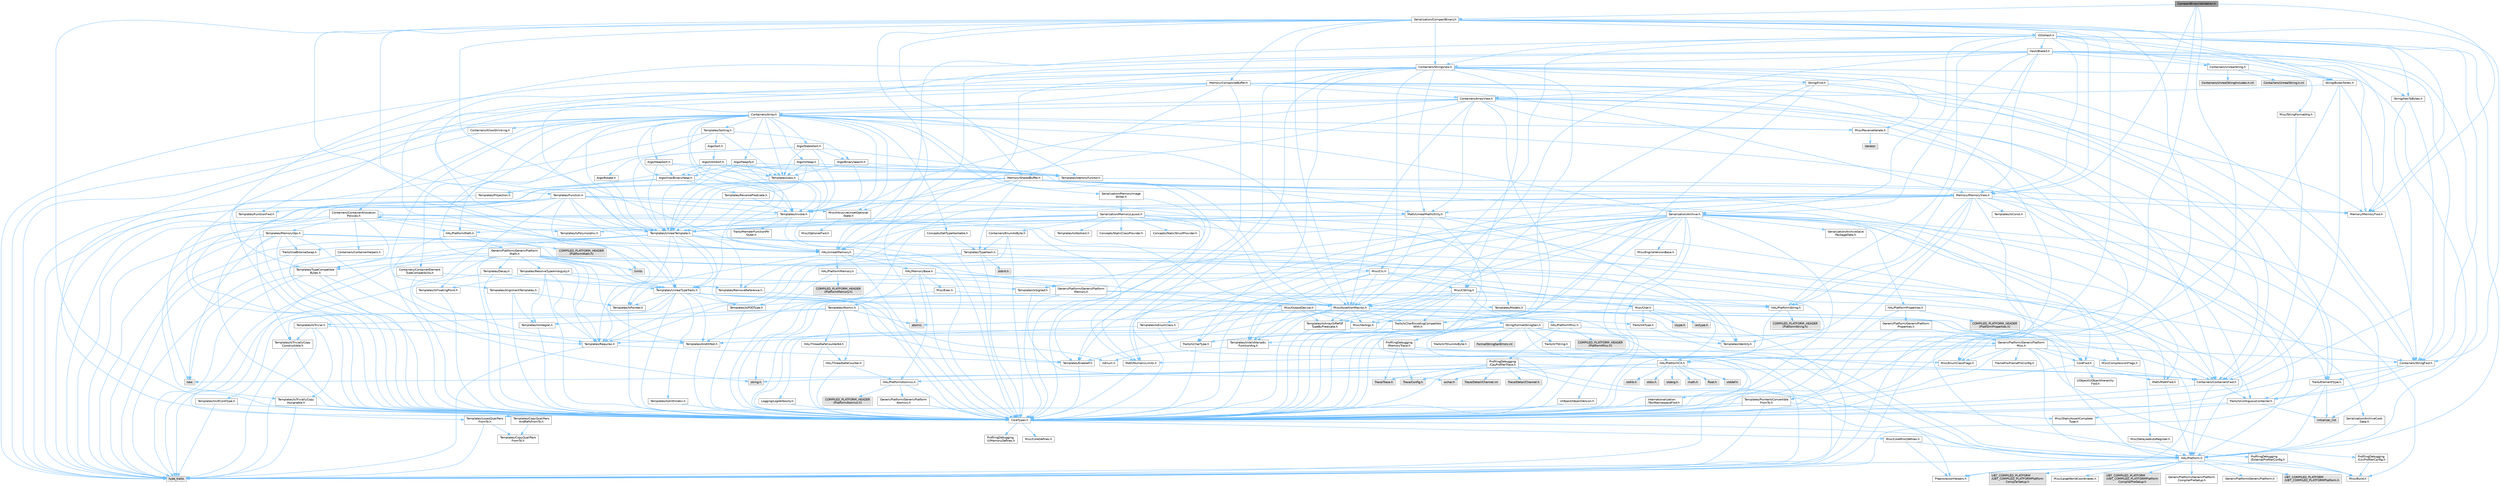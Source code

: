 digraph "CompactBinaryValidation.h"
{
 // INTERACTIVE_SVG=YES
 // LATEX_PDF_SIZE
  bgcolor="transparent";
  edge [fontname=Helvetica,fontsize=10,labelfontname=Helvetica,labelfontsize=10];
  node [fontname=Helvetica,fontsize=10,shape=box,height=0.2,width=0.4];
  Node1 [id="Node000001",label="CompactBinaryValidation.h",height=0.2,width=0.4,color="gray40", fillcolor="grey60", style="filled", fontcolor="black",tooltip=" "];
  Node1 -> Node2 [id="edge1_Node000001_Node000002",color="steelblue1",style="solid",tooltip=" "];
  Node2 [id="Node000002",label="CoreTypes.h",height=0.2,width=0.4,color="grey40", fillcolor="white", style="filled",URL="$dc/dec/CoreTypes_8h.html",tooltip=" "];
  Node2 -> Node3 [id="edge2_Node000002_Node000003",color="steelblue1",style="solid",tooltip=" "];
  Node3 [id="Node000003",label="HAL/Platform.h",height=0.2,width=0.4,color="grey40", fillcolor="white", style="filled",URL="$d9/dd0/Platform_8h.html",tooltip=" "];
  Node3 -> Node4 [id="edge3_Node000003_Node000004",color="steelblue1",style="solid",tooltip=" "];
  Node4 [id="Node000004",label="Misc/Build.h",height=0.2,width=0.4,color="grey40", fillcolor="white", style="filled",URL="$d3/dbb/Build_8h.html",tooltip=" "];
  Node3 -> Node5 [id="edge4_Node000003_Node000005",color="steelblue1",style="solid",tooltip=" "];
  Node5 [id="Node000005",label="Misc/LargeWorldCoordinates.h",height=0.2,width=0.4,color="grey40", fillcolor="white", style="filled",URL="$d2/dcb/LargeWorldCoordinates_8h.html",tooltip=" "];
  Node3 -> Node6 [id="edge5_Node000003_Node000006",color="steelblue1",style="solid",tooltip=" "];
  Node6 [id="Node000006",label="type_traits",height=0.2,width=0.4,color="grey60", fillcolor="#E0E0E0", style="filled",tooltip=" "];
  Node3 -> Node7 [id="edge6_Node000003_Node000007",color="steelblue1",style="solid",tooltip=" "];
  Node7 [id="Node000007",label="PreprocessorHelpers.h",height=0.2,width=0.4,color="grey40", fillcolor="white", style="filled",URL="$db/ddb/PreprocessorHelpers_8h.html",tooltip=" "];
  Node3 -> Node8 [id="edge7_Node000003_Node000008",color="steelblue1",style="solid",tooltip=" "];
  Node8 [id="Node000008",label="UBT_COMPILED_PLATFORM\l/UBT_COMPILED_PLATFORMPlatform\lCompilerPreSetup.h",height=0.2,width=0.4,color="grey60", fillcolor="#E0E0E0", style="filled",tooltip=" "];
  Node3 -> Node9 [id="edge8_Node000003_Node000009",color="steelblue1",style="solid",tooltip=" "];
  Node9 [id="Node000009",label="GenericPlatform/GenericPlatform\lCompilerPreSetup.h",height=0.2,width=0.4,color="grey40", fillcolor="white", style="filled",URL="$d9/dc8/GenericPlatformCompilerPreSetup_8h.html",tooltip=" "];
  Node3 -> Node10 [id="edge9_Node000003_Node000010",color="steelblue1",style="solid",tooltip=" "];
  Node10 [id="Node000010",label="GenericPlatform/GenericPlatform.h",height=0.2,width=0.4,color="grey40", fillcolor="white", style="filled",URL="$d6/d84/GenericPlatform_8h.html",tooltip=" "];
  Node3 -> Node11 [id="edge10_Node000003_Node000011",color="steelblue1",style="solid",tooltip=" "];
  Node11 [id="Node000011",label="UBT_COMPILED_PLATFORM\l/UBT_COMPILED_PLATFORMPlatform.h",height=0.2,width=0.4,color="grey60", fillcolor="#E0E0E0", style="filled",tooltip=" "];
  Node3 -> Node12 [id="edge11_Node000003_Node000012",color="steelblue1",style="solid",tooltip=" "];
  Node12 [id="Node000012",label="UBT_COMPILED_PLATFORM\l/UBT_COMPILED_PLATFORMPlatform\lCompilerSetup.h",height=0.2,width=0.4,color="grey60", fillcolor="#E0E0E0", style="filled",tooltip=" "];
  Node2 -> Node13 [id="edge12_Node000002_Node000013",color="steelblue1",style="solid",tooltip=" "];
  Node13 [id="Node000013",label="ProfilingDebugging\l/UMemoryDefines.h",height=0.2,width=0.4,color="grey40", fillcolor="white", style="filled",URL="$d2/da2/UMemoryDefines_8h.html",tooltip=" "];
  Node2 -> Node14 [id="edge13_Node000002_Node000014",color="steelblue1",style="solid",tooltip=" "];
  Node14 [id="Node000014",label="Misc/CoreMiscDefines.h",height=0.2,width=0.4,color="grey40", fillcolor="white", style="filled",URL="$da/d38/CoreMiscDefines_8h.html",tooltip=" "];
  Node14 -> Node3 [id="edge14_Node000014_Node000003",color="steelblue1",style="solid",tooltip=" "];
  Node14 -> Node7 [id="edge15_Node000014_Node000007",color="steelblue1",style="solid",tooltip=" "];
  Node2 -> Node15 [id="edge16_Node000002_Node000015",color="steelblue1",style="solid",tooltip=" "];
  Node15 [id="Node000015",label="Misc/CoreDefines.h",height=0.2,width=0.4,color="grey40", fillcolor="white", style="filled",URL="$d3/dd2/CoreDefines_8h.html",tooltip=" "];
  Node1 -> Node16 [id="edge17_Node000001_Node000016",color="steelblue1",style="solid",tooltip=" "];
  Node16 [id="Node000016",label="Memory/MemoryFwd.h",height=0.2,width=0.4,color="grey40", fillcolor="white", style="filled",URL="$df/d72/MemoryFwd_8h.html",tooltip=" "];
  Node1 -> Node17 [id="edge18_Node000001_Node000017",color="steelblue1",style="solid",tooltip=" "];
  Node17 [id="Node000017",label="Memory/MemoryView.h",height=0.2,width=0.4,color="grey40", fillcolor="white", style="filled",URL="$db/d99/MemoryView_8h.html",tooltip=" "];
  Node17 -> Node2 [id="edge19_Node000017_Node000002",color="steelblue1",style="solid",tooltip=" "];
  Node17 -> Node18 [id="edge20_Node000017_Node000018",color="steelblue1",style="solid",tooltip=" "];
  Node18 [id="Node000018",label="HAL/PlatformString.h",height=0.2,width=0.4,color="grey40", fillcolor="white", style="filled",URL="$db/db5/PlatformString_8h.html",tooltip=" "];
  Node18 -> Node2 [id="edge21_Node000018_Node000002",color="steelblue1",style="solid",tooltip=" "];
  Node18 -> Node19 [id="edge22_Node000018_Node000019",color="steelblue1",style="solid",tooltip=" "];
  Node19 [id="Node000019",label="COMPILED_PLATFORM_HEADER\l(PlatformString.h)",height=0.2,width=0.4,color="grey60", fillcolor="#E0E0E0", style="filled",tooltip=" "];
  Node17 -> Node20 [id="edge23_Node000017_Node000020",color="steelblue1",style="solid",tooltip=" "];
  Node20 [id="Node000020",label="Math/NumericLimits.h",height=0.2,width=0.4,color="grey40", fillcolor="white", style="filled",URL="$df/d1b/NumericLimits_8h.html",tooltip=" "];
  Node20 -> Node2 [id="edge24_Node000020_Node000002",color="steelblue1",style="solid",tooltip=" "];
  Node17 -> Node21 [id="edge25_Node000017_Node000021",color="steelblue1",style="solid",tooltip=" "];
  Node21 [id="Node000021",label="Math/UnrealMathUtility.h",height=0.2,width=0.4,color="grey40", fillcolor="white", style="filled",URL="$db/db8/UnrealMathUtility_8h.html",tooltip=" "];
  Node21 -> Node2 [id="edge26_Node000021_Node000002",color="steelblue1",style="solid",tooltip=" "];
  Node21 -> Node22 [id="edge27_Node000021_Node000022",color="steelblue1",style="solid",tooltip=" "];
  Node22 [id="Node000022",label="Misc/AssertionMacros.h",height=0.2,width=0.4,color="grey40", fillcolor="white", style="filled",URL="$d0/dfa/AssertionMacros_8h.html",tooltip=" "];
  Node22 -> Node2 [id="edge28_Node000022_Node000002",color="steelblue1",style="solid",tooltip=" "];
  Node22 -> Node3 [id="edge29_Node000022_Node000003",color="steelblue1",style="solid",tooltip=" "];
  Node22 -> Node23 [id="edge30_Node000022_Node000023",color="steelblue1",style="solid",tooltip=" "];
  Node23 [id="Node000023",label="HAL/PlatformMisc.h",height=0.2,width=0.4,color="grey40", fillcolor="white", style="filled",URL="$d0/df5/PlatformMisc_8h.html",tooltip=" "];
  Node23 -> Node2 [id="edge31_Node000023_Node000002",color="steelblue1",style="solid",tooltip=" "];
  Node23 -> Node24 [id="edge32_Node000023_Node000024",color="steelblue1",style="solid",tooltip=" "];
  Node24 [id="Node000024",label="GenericPlatform/GenericPlatform\lMisc.h",height=0.2,width=0.4,color="grey40", fillcolor="white", style="filled",URL="$db/d9a/GenericPlatformMisc_8h.html",tooltip=" "];
  Node24 -> Node25 [id="edge33_Node000024_Node000025",color="steelblue1",style="solid",tooltip=" "];
  Node25 [id="Node000025",label="Containers/StringFwd.h",height=0.2,width=0.4,color="grey40", fillcolor="white", style="filled",URL="$df/d37/StringFwd_8h.html",tooltip=" "];
  Node25 -> Node2 [id="edge34_Node000025_Node000002",color="steelblue1",style="solid",tooltip=" "];
  Node25 -> Node26 [id="edge35_Node000025_Node000026",color="steelblue1",style="solid",tooltip=" "];
  Node26 [id="Node000026",label="Traits/ElementType.h",height=0.2,width=0.4,color="grey40", fillcolor="white", style="filled",URL="$d5/d4f/ElementType_8h.html",tooltip=" "];
  Node26 -> Node3 [id="edge36_Node000026_Node000003",color="steelblue1",style="solid",tooltip=" "];
  Node26 -> Node27 [id="edge37_Node000026_Node000027",color="steelblue1",style="solid",tooltip=" "];
  Node27 [id="Node000027",label="initializer_list",height=0.2,width=0.4,color="grey60", fillcolor="#E0E0E0", style="filled",tooltip=" "];
  Node26 -> Node6 [id="edge38_Node000026_Node000006",color="steelblue1",style="solid",tooltip=" "];
  Node25 -> Node28 [id="edge39_Node000025_Node000028",color="steelblue1",style="solid",tooltip=" "];
  Node28 [id="Node000028",label="Traits/IsContiguousContainer.h",height=0.2,width=0.4,color="grey40", fillcolor="white", style="filled",URL="$d5/d3c/IsContiguousContainer_8h.html",tooltip=" "];
  Node28 -> Node2 [id="edge40_Node000028_Node000002",color="steelblue1",style="solid",tooltip=" "];
  Node28 -> Node29 [id="edge41_Node000028_Node000029",color="steelblue1",style="solid",tooltip=" "];
  Node29 [id="Node000029",label="Misc/StaticAssertComplete\lType.h",height=0.2,width=0.4,color="grey40", fillcolor="white", style="filled",URL="$d5/d4e/StaticAssertCompleteType_8h.html",tooltip=" "];
  Node28 -> Node27 [id="edge42_Node000028_Node000027",color="steelblue1",style="solid",tooltip=" "];
  Node24 -> Node30 [id="edge43_Node000024_Node000030",color="steelblue1",style="solid",tooltip=" "];
  Node30 [id="Node000030",label="CoreFwd.h",height=0.2,width=0.4,color="grey40", fillcolor="white", style="filled",URL="$d1/d1e/CoreFwd_8h.html",tooltip=" "];
  Node30 -> Node2 [id="edge44_Node000030_Node000002",color="steelblue1",style="solid",tooltip=" "];
  Node30 -> Node31 [id="edge45_Node000030_Node000031",color="steelblue1",style="solid",tooltip=" "];
  Node31 [id="Node000031",label="Containers/ContainersFwd.h",height=0.2,width=0.4,color="grey40", fillcolor="white", style="filled",URL="$d4/d0a/ContainersFwd_8h.html",tooltip=" "];
  Node31 -> Node3 [id="edge46_Node000031_Node000003",color="steelblue1",style="solid",tooltip=" "];
  Node31 -> Node2 [id="edge47_Node000031_Node000002",color="steelblue1",style="solid",tooltip=" "];
  Node31 -> Node28 [id="edge48_Node000031_Node000028",color="steelblue1",style="solid",tooltip=" "];
  Node30 -> Node32 [id="edge49_Node000030_Node000032",color="steelblue1",style="solid",tooltip=" "];
  Node32 [id="Node000032",label="Math/MathFwd.h",height=0.2,width=0.4,color="grey40", fillcolor="white", style="filled",URL="$d2/d10/MathFwd_8h.html",tooltip=" "];
  Node32 -> Node3 [id="edge50_Node000032_Node000003",color="steelblue1",style="solid",tooltip=" "];
  Node30 -> Node33 [id="edge51_Node000030_Node000033",color="steelblue1",style="solid",tooltip=" "];
  Node33 [id="Node000033",label="UObject/UObjectHierarchy\lFwd.h",height=0.2,width=0.4,color="grey40", fillcolor="white", style="filled",URL="$d3/d13/UObjectHierarchyFwd_8h.html",tooltip=" "];
  Node24 -> Node2 [id="edge52_Node000024_Node000002",color="steelblue1",style="solid",tooltip=" "];
  Node24 -> Node34 [id="edge53_Node000024_Node000034",color="steelblue1",style="solid",tooltip=" "];
  Node34 [id="Node000034",label="FramePro/FrameProConfig.h",height=0.2,width=0.4,color="grey40", fillcolor="white", style="filled",URL="$d7/d90/FrameProConfig_8h.html",tooltip=" "];
  Node24 -> Node35 [id="edge54_Node000024_Node000035",color="steelblue1",style="solid",tooltip=" "];
  Node35 [id="Node000035",label="HAL/PlatformCrt.h",height=0.2,width=0.4,color="grey40", fillcolor="white", style="filled",URL="$d8/d75/PlatformCrt_8h.html",tooltip=" "];
  Node35 -> Node36 [id="edge55_Node000035_Node000036",color="steelblue1",style="solid",tooltip=" "];
  Node36 [id="Node000036",label="new",height=0.2,width=0.4,color="grey60", fillcolor="#E0E0E0", style="filled",tooltip=" "];
  Node35 -> Node37 [id="edge56_Node000035_Node000037",color="steelblue1",style="solid",tooltip=" "];
  Node37 [id="Node000037",label="wchar.h",height=0.2,width=0.4,color="grey60", fillcolor="#E0E0E0", style="filled",tooltip=" "];
  Node35 -> Node38 [id="edge57_Node000035_Node000038",color="steelblue1",style="solid",tooltip=" "];
  Node38 [id="Node000038",label="stddef.h",height=0.2,width=0.4,color="grey60", fillcolor="#E0E0E0", style="filled",tooltip=" "];
  Node35 -> Node39 [id="edge58_Node000035_Node000039",color="steelblue1",style="solid",tooltip=" "];
  Node39 [id="Node000039",label="stdlib.h",height=0.2,width=0.4,color="grey60", fillcolor="#E0E0E0", style="filled",tooltip=" "];
  Node35 -> Node40 [id="edge59_Node000035_Node000040",color="steelblue1",style="solid",tooltip=" "];
  Node40 [id="Node000040",label="stdio.h",height=0.2,width=0.4,color="grey60", fillcolor="#E0E0E0", style="filled",tooltip=" "];
  Node35 -> Node41 [id="edge60_Node000035_Node000041",color="steelblue1",style="solid",tooltip=" "];
  Node41 [id="Node000041",label="stdarg.h",height=0.2,width=0.4,color="grey60", fillcolor="#E0E0E0", style="filled",tooltip=" "];
  Node35 -> Node42 [id="edge61_Node000035_Node000042",color="steelblue1",style="solid",tooltip=" "];
  Node42 [id="Node000042",label="math.h",height=0.2,width=0.4,color="grey60", fillcolor="#E0E0E0", style="filled",tooltip=" "];
  Node35 -> Node43 [id="edge62_Node000035_Node000043",color="steelblue1",style="solid",tooltip=" "];
  Node43 [id="Node000043",label="float.h",height=0.2,width=0.4,color="grey60", fillcolor="#E0E0E0", style="filled",tooltip=" "];
  Node35 -> Node44 [id="edge63_Node000035_Node000044",color="steelblue1",style="solid",tooltip=" "];
  Node44 [id="Node000044",label="string.h",height=0.2,width=0.4,color="grey60", fillcolor="#E0E0E0", style="filled",tooltip=" "];
  Node24 -> Node20 [id="edge64_Node000024_Node000020",color="steelblue1",style="solid",tooltip=" "];
  Node24 -> Node45 [id="edge65_Node000024_Node000045",color="steelblue1",style="solid",tooltip=" "];
  Node45 [id="Node000045",label="Misc/CompressionFlags.h",height=0.2,width=0.4,color="grey40", fillcolor="white", style="filled",URL="$d9/d76/CompressionFlags_8h.html",tooltip=" "];
  Node24 -> Node46 [id="edge66_Node000024_Node000046",color="steelblue1",style="solid",tooltip=" "];
  Node46 [id="Node000046",label="Misc/EnumClassFlags.h",height=0.2,width=0.4,color="grey40", fillcolor="white", style="filled",URL="$d8/de7/EnumClassFlags_8h.html",tooltip=" "];
  Node24 -> Node47 [id="edge67_Node000024_Node000047",color="steelblue1",style="solid",tooltip=" "];
  Node47 [id="Node000047",label="ProfilingDebugging\l/CsvProfilerConfig.h",height=0.2,width=0.4,color="grey40", fillcolor="white", style="filled",URL="$d3/d88/CsvProfilerConfig_8h.html",tooltip=" "];
  Node47 -> Node4 [id="edge68_Node000047_Node000004",color="steelblue1",style="solid",tooltip=" "];
  Node24 -> Node48 [id="edge69_Node000024_Node000048",color="steelblue1",style="solid",tooltip=" "];
  Node48 [id="Node000048",label="ProfilingDebugging\l/ExternalProfilerConfig.h",height=0.2,width=0.4,color="grey40", fillcolor="white", style="filled",URL="$d3/dbb/ExternalProfilerConfig_8h.html",tooltip=" "];
  Node48 -> Node4 [id="edge70_Node000048_Node000004",color="steelblue1",style="solid",tooltip=" "];
  Node23 -> Node49 [id="edge71_Node000023_Node000049",color="steelblue1",style="solid",tooltip=" "];
  Node49 [id="Node000049",label="COMPILED_PLATFORM_HEADER\l(PlatformMisc.h)",height=0.2,width=0.4,color="grey60", fillcolor="#E0E0E0", style="filled",tooltip=" "];
  Node23 -> Node50 [id="edge72_Node000023_Node000050",color="steelblue1",style="solid",tooltip=" "];
  Node50 [id="Node000050",label="ProfilingDebugging\l/CpuProfilerTrace.h",height=0.2,width=0.4,color="grey40", fillcolor="white", style="filled",URL="$da/dcb/CpuProfilerTrace_8h.html",tooltip=" "];
  Node50 -> Node2 [id="edge73_Node000050_Node000002",color="steelblue1",style="solid",tooltip=" "];
  Node50 -> Node31 [id="edge74_Node000050_Node000031",color="steelblue1",style="solid",tooltip=" "];
  Node50 -> Node51 [id="edge75_Node000050_Node000051",color="steelblue1",style="solid",tooltip=" "];
  Node51 [id="Node000051",label="HAL/PlatformAtomics.h",height=0.2,width=0.4,color="grey40", fillcolor="white", style="filled",URL="$d3/d36/PlatformAtomics_8h.html",tooltip=" "];
  Node51 -> Node2 [id="edge76_Node000051_Node000002",color="steelblue1",style="solid",tooltip=" "];
  Node51 -> Node52 [id="edge77_Node000051_Node000052",color="steelblue1",style="solid",tooltip=" "];
  Node52 [id="Node000052",label="GenericPlatform/GenericPlatform\lAtomics.h",height=0.2,width=0.4,color="grey40", fillcolor="white", style="filled",URL="$da/d72/GenericPlatformAtomics_8h.html",tooltip=" "];
  Node52 -> Node2 [id="edge78_Node000052_Node000002",color="steelblue1",style="solid",tooltip=" "];
  Node51 -> Node53 [id="edge79_Node000051_Node000053",color="steelblue1",style="solid",tooltip=" "];
  Node53 [id="Node000053",label="COMPILED_PLATFORM_HEADER\l(PlatformAtomics.h)",height=0.2,width=0.4,color="grey60", fillcolor="#E0E0E0", style="filled",tooltip=" "];
  Node50 -> Node7 [id="edge80_Node000050_Node000007",color="steelblue1",style="solid",tooltip=" "];
  Node50 -> Node4 [id="edge81_Node000050_Node000004",color="steelblue1",style="solid",tooltip=" "];
  Node50 -> Node54 [id="edge82_Node000050_Node000054",color="steelblue1",style="solid",tooltip=" "];
  Node54 [id="Node000054",label="Trace/Config.h",height=0.2,width=0.4,color="grey60", fillcolor="#E0E0E0", style="filled",tooltip=" "];
  Node50 -> Node55 [id="edge83_Node000050_Node000055",color="steelblue1",style="solid",tooltip=" "];
  Node55 [id="Node000055",label="Trace/Detail/Channel.h",height=0.2,width=0.4,color="grey60", fillcolor="#E0E0E0", style="filled",tooltip=" "];
  Node50 -> Node56 [id="edge84_Node000050_Node000056",color="steelblue1",style="solid",tooltip=" "];
  Node56 [id="Node000056",label="Trace/Detail/Channel.inl",height=0.2,width=0.4,color="grey60", fillcolor="#E0E0E0", style="filled",tooltip=" "];
  Node50 -> Node57 [id="edge85_Node000050_Node000057",color="steelblue1",style="solid",tooltip=" "];
  Node57 [id="Node000057",label="Trace/Trace.h",height=0.2,width=0.4,color="grey60", fillcolor="#E0E0E0", style="filled",tooltip=" "];
  Node22 -> Node7 [id="edge86_Node000022_Node000007",color="steelblue1",style="solid",tooltip=" "];
  Node22 -> Node58 [id="edge87_Node000022_Node000058",color="steelblue1",style="solid",tooltip=" "];
  Node58 [id="Node000058",label="Templates/EnableIf.h",height=0.2,width=0.4,color="grey40", fillcolor="white", style="filled",URL="$d7/d60/EnableIf_8h.html",tooltip=" "];
  Node58 -> Node2 [id="edge88_Node000058_Node000002",color="steelblue1",style="solid",tooltip=" "];
  Node22 -> Node59 [id="edge89_Node000022_Node000059",color="steelblue1",style="solid",tooltip=" "];
  Node59 [id="Node000059",label="Templates/IsArrayOrRefOf\lTypeByPredicate.h",height=0.2,width=0.4,color="grey40", fillcolor="white", style="filled",URL="$d6/da1/IsArrayOrRefOfTypeByPredicate_8h.html",tooltip=" "];
  Node59 -> Node2 [id="edge90_Node000059_Node000002",color="steelblue1",style="solid",tooltip=" "];
  Node22 -> Node60 [id="edge91_Node000022_Node000060",color="steelblue1",style="solid",tooltip=" "];
  Node60 [id="Node000060",label="Templates/IsValidVariadic\lFunctionArg.h",height=0.2,width=0.4,color="grey40", fillcolor="white", style="filled",URL="$d0/dc8/IsValidVariadicFunctionArg_8h.html",tooltip=" "];
  Node60 -> Node2 [id="edge92_Node000060_Node000002",color="steelblue1",style="solid",tooltip=" "];
  Node60 -> Node61 [id="edge93_Node000060_Node000061",color="steelblue1",style="solid",tooltip=" "];
  Node61 [id="Node000061",label="IsEnum.h",height=0.2,width=0.4,color="grey40", fillcolor="white", style="filled",URL="$d4/de5/IsEnum_8h.html",tooltip=" "];
  Node60 -> Node6 [id="edge94_Node000060_Node000006",color="steelblue1",style="solid",tooltip=" "];
  Node22 -> Node62 [id="edge95_Node000022_Node000062",color="steelblue1",style="solid",tooltip=" "];
  Node62 [id="Node000062",label="Traits/IsCharEncodingCompatible\lWith.h",height=0.2,width=0.4,color="grey40", fillcolor="white", style="filled",URL="$df/dd1/IsCharEncodingCompatibleWith_8h.html",tooltip=" "];
  Node62 -> Node6 [id="edge96_Node000062_Node000006",color="steelblue1",style="solid",tooltip=" "];
  Node62 -> Node63 [id="edge97_Node000062_Node000063",color="steelblue1",style="solid",tooltip=" "];
  Node63 [id="Node000063",label="Traits/IsCharType.h",height=0.2,width=0.4,color="grey40", fillcolor="white", style="filled",URL="$db/d51/IsCharType_8h.html",tooltip=" "];
  Node63 -> Node2 [id="edge98_Node000063_Node000002",color="steelblue1",style="solid",tooltip=" "];
  Node22 -> Node64 [id="edge99_Node000022_Node000064",color="steelblue1",style="solid",tooltip=" "];
  Node64 [id="Node000064",label="Misc/VarArgs.h",height=0.2,width=0.4,color="grey40", fillcolor="white", style="filled",URL="$d5/d6f/VarArgs_8h.html",tooltip=" "];
  Node64 -> Node2 [id="edge100_Node000064_Node000002",color="steelblue1",style="solid",tooltip=" "];
  Node22 -> Node65 [id="edge101_Node000022_Node000065",color="steelblue1",style="solid",tooltip=" "];
  Node65 [id="Node000065",label="String/FormatStringSan.h",height=0.2,width=0.4,color="grey40", fillcolor="white", style="filled",URL="$d3/d8b/FormatStringSan_8h.html",tooltip=" "];
  Node65 -> Node6 [id="edge102_Node000065_Node000006",color="steelblue1",style="solid",tooltip=" "];
  Node65 -> Node2 [id="edge103_Node000065_Node000002",color="steelblue1",style="solid",tooltip=" "];
  Node65 -> Node66 [id="edge104_Node000065_Node000066",color="steelblue1",style="solid",tooltip=" "];
  Node66 [id="Node000066",label="Templates/Requires.h",height=0.2,width=0.4,color="grey40", fillcolor="white", style="filled",URL="$dc/d96/Requires_8h.html",tooltip=" "];
  Node66 -> Node58 [id="edge105_Node000066_Node000058",color="steelblue1",style="solid",tooltip=" "];
  Node66 -> Node6 [id="edge106_Node000066_Node000006",color="steelblue1",style="solid",tooltip=" "];
  Node65 -> Node67 [id="edge107_Node000065_Node000067",color="steelblue1",style="solid",tooltip=" "];
  Node67 [id="Node000067",label="Templates/Identity.h",height=0.2,width=0.4,color="grey40", fillcolor="white", style="filled",URL="$d0/dd5/Identity_8h.html",tooltip=" "];
  Node65 -> Node60 [id="edge108_Node000065_Node000060",color="steelblue1",style="solid",tooltip=" "];
  Node65 -> Node63 [id="edge109_Node000065_Node000063",color="steelblue1",style="solid",tooltip=" "];
  Node65 -> Node68 [id="edge110_Node000065_Node000068",color="steelblue1",style="solid",tooltip=" "];
  Node68 [id="Node000068",label="Traits/IsTEnumAsByte.h",height=0.2,width=0.4,color="grey40", fillcolor="white", style="filled",URL="$d1/de6/IsTEnumAsByte_8h.html",tooltip=" "];
  Node65 -> Node69 [id="edge111_Node000065_Node000069",color="steelblue1",style="solid",tooltip=" "];
  Node69 [id="Node000069",label="Traits/IsTString.h",height=0.2,width=0.4,color="grey40", fillcolor="white", style="filled",URL="$d0/df8/IsTString_8h.html",tooltip=" "];
  Node69 -> Node31 [id="edge112_Node000069_Node000031",color="steelblue1",style="solid",tooltip=" "];
  Node65 -> Node31 [id="edge113_Node000065_Node000031",color="steelblue1",style="solid",tooltip=" "];
  Node65 -> Node70 [id="edge114_Node000065_Node000070",color="steelblue1",style="solid",tooltip=" "];
  Node70 [id="Node000070",label="FormatStringSanErrors.inl",height=0.2,width=0.4,color="grey60", fillcolor="#E0E0E0", style="filled",tooltip=" "];
  Node22 -> Node71 [id="edge115_Node000022_Node000071",color="steelblue1",style="solid",tooltip=" "];
  Node71 [id="Node000071",label="atomic",height=0.2,width=0.4,color="grey60", fillcolor="#E0E0E0", style="filled",tooltip=" "];
  Node21 -> Node72 [id="edge116_Node000021_Node000072",color="steelblue1",style="solid",tooltip=" "];
  Node72 [id="Node000072",label="HAL/PlatformMath.h",height=0.2,width=0.4,color="grey40", fillcolor="white", style="filled",URL="$dc/d53/PlatformMath_8h.html",tooltip=" "];
  Node72 -> Node2 [id="edge117_Node000072_Node000002",color="steelblue1",style="solid",tooltip=" "];
  Node72 -> Node73 [id="edge118_Node000072_Node000073",color="steelblue1",style="solid",tooltip=" "];
  Node73 [id="Node000073",label="GenericPlatform/GenericPlatform\lMath.h",height=0.2,width=0.4,color="grey40", fillcolor="white", style="filled",URL="$d5/d79/GenericPlatformMath_8h.html",tooltip=" "];
  Node73 -> Node2 [id="edge119_Node000073_Node000002",color="steelblue1",style="solid",tooltip=" "];
  Node73 -> Node31 [id="edge120_Node000073_Node000031",color="steelblue1",style="solid",tooltip=" "];
  Node73 -> Node35 [id="edge121_Node000073_Node000035",color="steelblue1",style="solid",tooltip=" "];
  Node73 -> Node74 [id="edge122_Node000073_Node000074",color="steelblue1",style="solid",tooltip=" "];
  Node74 [id="Node000074",label="Templates/AndOrNot.h",height=0.2,width=0.4,color="grey40", fillcolor="white", style="filled",URL="$db/d0a/AndOrNot_8h.html",tooltip=" "];
  Node74 -> Node2 [id="edge123_Node000074_Node000002",color="steelblue1",style="solid",tooltip=" "];
  Node73 -> Node75 [id="edge124_Node000073_Node000075",color="steelblue1",style="solid",tooltip=" "];
  Node75 [id="Node000075",label="Templates/Decay.h",height=0.2,width=0.4,color="grey40", fillcolor="white", style="filled",URL="$dd/d0f/Decay_8h.html",tooltip=" "];
  Node75 -> Node2 [id="edge125_Node000075_Node000002",color="steelblue1",style="solid",tooltip=" "];
  Node75 -> Node76 [id="edge126_Node000075_Node000076",color="steelblue1",style="solid",tooltip=" "];
  Node76 [id="Node000076",label="Templates/RemoveReference.h",height=0.2,width=0.4,color="grey40", fillcolor="white", style="filled",URL="$da/dbe/RemoveReference_8h.html",tooltip=" "];
  Node76 -> Node2 [id="edge127_Node000076_Node000002",color="steelblue1",style="solid",tooltip=" "];
  Node75 -> Node6 [id="edge128_Node000075_Node000006",color="steelblue1",style="solid",tooltip=" "];
  Node73 -> Node77 [id="edge129_Node000073_Node000077",color="steelblue1",style="solid",tooltip=" "];
  Node77 [id="Node000077",label="Templates/IsFloatingPoint.h",height=0.2,width=0.4,color="grey40", fillcolor="white", style="filled",URL="$d3/d11/IsFloatingPoint_8h.html",tooltip=" "];
  Node77 -> Node2 [id="edge130_Node000077_Node000002",color="steelblue1",style="solid",tooltip=" "];
  Node73 -> Node78 [id="edge131_Node000073_Node000078",color="steelblue1",style="solid",tooltip=" "];
  Node78 [id="Node000078",label="Templates/UnrealTypeTraits.h",height=0.2,width=0.4,color="grey40", fillcolor="white", style="filled",URL="$d2/d2d/UnrealTypeTraits_8h.html",tooltip=" "];
  Node78 -> Node2 [id="edge132_Node000078_Node000002",color="steelblue1",style="solid",tooltip=" "];
  Node78 -> Node79 [id="edge133_Node000078_Node000079",color="steelblue1",style="solid",tooltip=" "];
  Node79 [id="Node000079",label="Templates/IsPointer.h",height=0.2,width=0.4,color="grey40", fillcolor="white", style="filled",URL="$d7/d05/IsPointer_8h.html",tooltip=" "];
  Node79 -> Node2 [id="edge134_Node000079_Node000002",color="steelblue1",style="solid",tooltip=" "];
  Node78 -> Node22 [id="edge135_Node000078_Node000022",color="steelblue1",style="solid",tooltip=" "];
  Node78 -> Node74 [id="edge136_Node000078_Node000074",color="steelblue1",style="solid",tooltip=" "];
  Node78 -> Node58 [id="edge137_Node000078_Node000058",color="steelblue1",style="solid",tooltip=" "];
  Node78 -> Node80 [id="edge138_Node000078_Node000080",color="steelblue1",style="solid",tooltip=" "];
  Node80 [id="Node000080",label="Templates/IsArithmetic.h",height=0.2,width=0.4,color="grey40", fillcolor="white", style="filled",URL="$d2/d5d/IsArithmetic_8h.html",tooltip=" "];
  Node80 -> Node2 [id="edge139_Node000080_Node000002",color="steelblue1",style="solid",tooltip=" "];
  Node78 -> Node61 [id="edge140_Node000078_Node000061",color="steelblue1",style="solid",tooltip=" "];
  Node78 -> Node81 [id="edge141_Node000078_Node000081",color="steelblue1",style="solid",tooltip=" "];
  Node81 [id="Node000081",label="Templates/Models.h",height=0.2,width=0.4,color="grey40", fillcolor="white", style="filled",URL="$d3/d0c/Models_8h.html",tooltip=" "];
  Node81 -> Node67 [id="edge142_Node000081_Node000067",color="steelblue1",style="solid",tooltip=" "];
  Node78 -> Node82 [id="edge143_Node000078_Node000082",color="steelblue1",style="solid",tooltip=" "];
  Node82 [id="Node000082",label="Templates/IsPODType.h",height=0.2,width=0.4,color="grey40", fillcolor="white", style="filled",URL="$d7/db1/IsPODType_8h.html",tooltip=" "];
  Node82 -> Node2 [id="edge144_Node000082_Node000002",color="steelblue1",style="solid",tooltip=" "];
  Node78 -> Node83 [id="edge145_Node000078_Node000083",color="steelblue1",style="solid",tooltip=" "];
  Node83 [id="Node000083",label="Templates/IsUECoreType.h",height=0.2,width=0.4,color="grey40", fillcolor="white", style="filled",URL="$d1/db8/IsUECoreType_8h.html",tooltip=" "];
  Node83 -> Node2 [id="edge146_Node000083_Node000002",color="steelblue1",style="solid",tooltip=" "];
  Node83 -> Node6 [id="edge147_Node000083_Node000006",color="steelblue1",style="solid",tooltip=" "];
  Node78 -> Node84 [id="edge148_Node000078_Node000084",color="steelblue1",style="solid",tooltip=" "];
  Node84 [id="Node000084",label="Templates/IsTriviallyCopy\lConstructible.h",height=0.2,width=0.4,color="grey40", fillcolor="white", style="filled",URL="$d3/d78/IsTriviallyCopyConstructible_8h.html",tooltip=" "];
  Node84 -> Node2 [id="edge149_Node000084_Node000002",color="steelblue1",style="solid",tooltip=" "];
  Node84 -> Node6 [id="edge150_Node000084_Node000006",color="steelblue1",style="solid",tooltip=" "];
  Node73 -> Node66 [id="edge151_Node000073_Node000066",color="steelblue1",style="solid",tooltip=" "];
  Node73 -> Node85 [id="edge152_Node000073_Node000085",color="steelblue1",style="solid",tooltip=" "];
  Node85 [id="Node000085",label="Templates/ResolveTypeAmbiguity.h",height=0.2,width=0.4,color="grey40", fillcolor="white", style="filled",URL="$df/d1f/ResolveTypeAmbiguity_8h.html",tooltip=" "];
  Node85 -> Node2 [id="edge153_Node000085_Node000002",color="steelblue1",style="solid",tooltip=" "];
  Node85 -> Node77 [id="edge154_Node000085_Node000077",color="steelblue1",style="solid",tooltip=" "];
  Node85 -> Node78 [id="edge155_Node000085_Node000078",color="steelblue1",style="solid",tooltip=" "];
  Node85 -> Node86 [id="edge156_Node000085_Node000086",color="steelblue1",style="solid",tooltip=" "];
  Node86 [id="Node000086",label="Templates/IsSigned.h",height=0.2,width=0.4,color="grey40", fillcolor="white", style="filled",URL="$d8/dd8/IsSigned_8h.html",tooltip=" "];
  Node86 -> Node2 [id="edge157_Node000086_Node000002",color="steelblue1",style="solid",tooltip=" "];
  Node85 -> Node87 [id="edge158_Node000085_Node000087",color="steelblue1",style="solid",tooltip=" "];
  Node87 [id="Node000087",label="Templates/IsIntegral.h",height=0.2,width=0.4,color="grey40", fillcolor="white", style="filled",URL="$da/d64/IsIntegral_8h.html",tooltip=" "];
  Node87 -> Node2 [id="edge159_Node000087_Node000002",color="steelblue1",style="solid",tooltip=" "];
  Node85 -> Node66 [id="edge160_Node000085_Node000066",color="steelblue1",style="solid",tooltip=" "];
  Node73 -> Node88 [id="edge161_Node000073_Node000088",color="steelblue1",style="solid",tooltip=" "];
  Node88 [id="Node000088",label="Templates/TypeCompatible\lBytes.h",height=0.2,width=0.4,color="grey40", fillcolor="white", style="filled",URL="$df/d0a/TypeCompatibleBytes_8h.html",tooltip=" "];
  Node88 -> Node2 [id="edge162_Node000088_Node000002",color="steelblue1",style="solid",tooltip=" "];
  Node88 -> Node44 [id="edge163_Node000088_Node000044",color="steelblue1",style="solid",tooltip=" "];
  Node88 -> Node36 [id="edge164_Node000088_Node000036",color="steelblue1",style="solid",tooltip=" "];
  Node88 -> Node6 [id="edge165_Node000088_Node000006",color="steelblue1",style="solid",tooltip=" "];
  Node73 -> Node89 [id="edge166_Node000073_Node000089",color="steelblue1",style="solid",tooltip=" "];
  Node89 [id="Node000089",label="limits",height=0.2,width=0.4,color="grey60", fillcolor="#E0E0E0", style="filled",tooltip=" "];
  Node73 -> Node6 [id="edge167_Node000073_Node000006",color="steelblue1",style="solid",tooltip=" "];
  Node72 -> Node90 [id="edge168_Node000072_Node000090",color="steelblue1",style="solid",tooltip=" "];
  Node90 [id="Node000090",label="COMPILED_PLATFORM_HEADER\l(PlatformMath.h)",height=0.2,width=0.4,color="grey60", fillcolor="#E0E0E0", style="filled",tooltip=" "];
  Node21 -> Node32 [id="edge169_Node000021_Node000032",color="steelblue1",style="solid",tooltip=" "];
  Node21 -> Node67 [id="edge170_Node000021_Node000067",color="steelblue1",style="solid",tooltip=" "];
  Node21 -> Node66 [id="edge171_Node000021_Node000066",color="steelblue1",style="solid",tooltip=" "];
  Node17 -> Node16 [id="edge172_Node000017_Node000016",color="steelblue1",style="solid",tooltip=" "];
  Node17 -> Node74 [id="edge173_Node000017_Node000074",color="steelblue1",style="solid",tooltip=" "];
  Node17 -> Node58 [id="edge174_Node000017_Node000058",color="steelblue1",style="solid",tooltip=" "];
  Node17 -> Node67 [id="edge175_Node000017_Node000067",color="steelblue1",style="solid",tooltip=" "];
  Node17 -> Node91 [id="edge176_Node000017_Node000091",color="steelblue1",style="solid",tooltip=" "];
  Node91 [id="Node000091",label="Templates/IsConst.h",height=0.2,width=0.4,color="grey40", fillcolor="white", style="filled",URL="$dc/dde/IsConst_8h.html",tooltip=" "];
  Node17 -> Node92 [id="edge177_Node000017_Node000092",color="steelblue1",style="solid",tooltip=" "];
  Node92 [id="Node000092",label="Templates/PointerIsConvertible\lFromTo.h",height=0.2,width=0.4,color="grey40", fillcolor="white", style="filled",URL="$d6/d65/PointerIsConvertibleFromTo_8h.html",tooltip=" "];
  Node92 -> Node2 [id="edge178_Node000092_Node000002",color="steelblue1",style="solid",tooltip=" "];
  Node92 -> Node29 [id="edge179_Node000092_Node000029",color="steelblue1",style="solid",tooltip=" "];
  Node92 -> Node93 [id="edge180_Node000092_Node000093",color="steelblue1",style="solid",tooltip=" "];
  Node93 [id="Node000093",label="Templates/LosesQualifiers\lFromTo.h",height=0.2,width=0.4,color="grey40", fillcolor="white", style="filled",URL="$d2/db3/LosesQualifiersFromTo_8h.html",tooltip=" "];
  Node93 -> Node94 [id="edge181_Node000093_Node000094",color="steelblue1",style="solid",tooltip=" "];
  Node94 [id="Node000094",label="Templates/CopyQualifiers\lFromTo.h",height=0.2,width=0.4,color="grey40", fillcolor="white", style="filled",URL="$d5/db4/CopyQualifiersFromTo_8h.html",tooltip=" "];
  Node93 -> Node6 [id="edge182_Node000093_Node000006",color="steelblue1",style="solid",tooltip=" "];
  Node92 -> Node6 [id="edge183_Node000092_Node000006",color="steelblue1",style="solid",tooltip=" "];
  Node17 -> Node95 [id="edge184_Node000017_Node000095",color="steelblue1",style="solid",tooltip=" "];
  Node95 [id="Node000095",label="Templates/UnrealTemplate.h",height=0.2,width=0.4,color="grey40", fillcolor="white", style="filled",URL="$d4/d24/UnrealTemplate_8h.html",tooltip=" "];
  Node95 -> Node2 [id="edge185_Node000095_Node000002",color="steelblue1",style="solid",tooltip=" "];
  Node95 -> Node79 [id="edge186_Node000095_Node000079",color="steelblue1",style="solid",tooltip=" "];
  Node95 -> Node96 [id="edge187_Node000095_Node000096",color="steelblue1",style="solid",tooltip=" "];
  Node96 [id="Node000096",label="HAL/UnrealMemory.h",height=0.2,width=0.4,color="grey40", fillcolor="white", style="filled",URL="$d9/d96/UnrealMemory_8h.html",tooltip=" "];
  Node96 -> Node2 [id="edge188_Node000096_Node000002",color="steelblue1",style="solid",tooltip=" "];
  Node96 -> Node97 [id="edge189_Node000096_Node000097",color="steelblue1",style="solid",tooltip=" "];
  Node97 [id="Node000097",label="GenericPlatform/GenericPlatform\lMemory.h",height=0.2,width=0.4,color="grey40", fillcolor="white", style="filled",URL="$dd/d22/GenericPlatformMemory_8h.html",tooltip=" "];
  Node97 -> Node30 [id="edge190_Node000097_Node000030",color="steelblue1",style="solid",tooltip=" "];
  Node97 -> Node2 [id="edge191_Node000097_Node000002",color="steelblue1",style="solid",tooltip=" "];
  Node97 -> Node18 [id="edge192_Node000097_Node000018",color="steelblue1",style="solid",tooltip=" "];
  Node97 -> Node44 [id="edge193_Node000097_Node000044",color="steelblue1",style="solid",tooltip=" "];
  Node97 -> Node37 [id="edge194_Node000097_Node000037",color="steelblue1",style="solid",tooltip=" "];
  Node96 -> Node98 [id="edge195_Node000096_Node000098",color="steelblue1",style="solid",tooltip=" "];
  Node98 [id="Node000098",label="HAL/MemoryBase.h",height=0.2,width=0.4,color="grey40", fillcolor="white", style="filled",URL="$d6/d9f/MemoryBase_8h.html",tooltip=" "];
  Node98 -> Node2 [id="edge196_Node000098_Node000002",color="steelblue1",style="solid",tooltip=" "];
  Node98 -> Node51 [id="edge197_Node000098_Node000051",color="steelblue1",style="solid",tooltip=" "];
  Node98 -> Node35 [id="edge198_Node000098_Node000035",color="steelblue1",style="solid",tooltip=" "];
  Node98 -> Node99 [id="edge199_Node000098_Node000099",color="steelblue1",style="solid",tooltip=" "];
  Node99 [id="Node000099",label="Misc/Exec.h",height=0.2,width=0.4,color="grey40", fillcolor="white", style="filled",URL="$de/ddb/Exec_8h.html",tooltip=" "];
  Node99 -> Node2 [id="edge200_Node000099_Node000002",color="steelblue1",style="solid",tooltip=" "];
  Node99 -> Node22 [id="edge201_Node000099_Node000022",color="steelblue1",style="solid",tooltip=" "];
  Node98 -> Node100 [id="edge202_Node000098_Node000100",color="steelblue1",style="solid",tooltip=" "];
  Node100 [id="Node000100",label="Misc/OutputDevice.h",height=0.2,width=0.4,color="grey40", fillcolor="white", style="filled",URL="$d7/d32/OutputDevice_8h.html",tooltip=" "];
  Node100 -> Node30 [id="edge203_Node000100_Node000030",color="steelblue1",style="solid",tooltip=" "];
  Node100 -> Node2 [id="edge204_Node000100_Node000002",color="steelblue1",style="solid",tooltip=" "];
  Node100 -> Node101 [id="edge205_Node000100_Node000101",color="steelblue1",style="solid",tooltip=" "];
  Node101 [id="Node000101",label="Logging/LogVerbosity.h",height=0.2,width=0.4,color="grey40", fillcolor="white", style="filled",URL="$d2/d8f/LogVerbosity_8h.html",tooltip=" "];
  Node101 -> Node2 [id="edge206_Node000101_Node000002",color="steelblue1",style="solid",tooltip=" "];
  Node100 -> Node64 [id="edge207_Node000100_Node000064",color="steelblue1",style="solid",tooltip=" "];
  Node100 -> Node59 [id="edge208_Node000100_Node000059",color="steelblue1",style="solid",tooltip=" "];
  Node100 -> Node60 [id="edge209_Node000100_Node000060",color="steelblue1",style="solid",tooltip=" "];
  Node100 -> Node62 [id="edge210_Node000100_Node000062",color="steelblue1",style="solid",tooltip=" "];
  Node98 -> Node102 [id="edge211_Node000098_Node000102",color="steelblue1",style="solid",tooltip=" "];
  Node102 [id="Node000102",label="Templates/Atomic.h",height=0.2,width=0.4,color="grey40", fillcolor="white", style="filled",URL="$d3/d91/Atomic_8h.html",tooltip=" "];
  Node102 -> Node103 [id="edge212_Node000102_Node000103",color="steelblue1",style="solid",tooltip=" "];
  Node103 [id="Node000103",label="HAL/ThreadSafeCounter.h",height=0.2,width=0.4,color="grey40", fillcolor="white", style="filled",URL="$dc/dc9/ThreadSafeCounter_8h.html",tooltip=" "];
  Node103 -> Node2 [id="edge213_Node000103_Node000002",color="steelblue1",style="solid",tooltip=" "];
  Node103 -> Node51 [id="edge214_Node000103_Node000051",color="steelblue1",style="solid",tooltip=" "];
  Node102 -> Node104 [id="edge215_Node000102_Node000104",color="steelblue1",style="solid",tooltip=" "];
  Node104 [id="Node000104",label="HAL/ThreadSafeCounter64.h",height=0.2,width=0.4,color="grey40", fillcolor="white", style="filled",URL="$d0/d12/ThreadSafeCounter64_8h.html",tooltip=" "];
  Node104 -> Node2 [id="edge216_Node000104_Node000002",color="steelblue1",style="solid",tooltip=" "];
  Node104 -> Node103 [id="edge217_Node000104_Node000103",color="steelblue1",style="solid",tooltip=" "];
  Node102 -> Node87 [id="edge218_Node000102_Node000087",color="steelblue1",style="solid",tooltip=" "];
  Node102 -> Node105 [id="edge219_Node000102_Node000105",color="steelblue1",style="solid",tooltip=" "];
  Node105 [id="Node000105",label="Templates/IsTrivial.h",height=0.2,width=0.4,color="grey40", fillcolor="white", style="filled",URL="$da/d4c/IsTrivial_8h.html",tooltip=" "];
  Node105 -> Node74 [id="edge220_Node000105_Node000074",color="steelblue1",style="solid",tooltip=" "];
  Node105 -> Node84 [id="edge221_Node000105_Node000084",color="steelblue1",style="solid",tooltip=" "];
  Node105 -> Node106 [id="edge222_Node000105_Node000106",color="steelblue1",style="solid",tooltip=" "];
  Node106 [id="Node000106",label="Templates/IsTriviallyCopy\lAssignable.h",height=0.2,width=0.4,color="grey40", fillcolor="white", style="filled",URL="$d2/df2/IsTriviallyCopyAssignable_8h.html",tooltip=" "];
  Node106 -> Node2 [id="edge223_Node000106_Node000002",color="steelblue1",style="solid",tooltip=" "];
  Node106 -> Node6 [id="edge224_Node000106_Node000006",color="steelblue1",style="solid",tooltip=" "];
  Node105 -> Node6 [id="edge225_Node000105_Node000006",color="steelblue1",style="solid",tooltip=" "];
  Node102 -> Node107 [id="edge226_Node000102_Node000107",color="steelblue1",style="solid",tooltip=" "];
  Node107 [id="Node000107",label="Traits/IntType.h",height=0.2,width=0.4,color="grey40", fillcolor="white", style="filled",URL="$d7/deb/IntType_8h.html",tooltip=" "];
  Node107 -> Node3 [id="edge227_Node000107_Node000003",color="steelblue1",style="solid",tooltip=" "];
  Node102 -> Node71 [id="edge228_Node000102_Node000071",color="steelblue1",style="solid",tooltip=" "];
  Node96 -> Node108 [id="edge229_Node000096_Node000108",color="steelblue1",style="solid",tooltip=" "];
  Node108 [id="Node000108",label="HAL/PlatformMemory.h",height=0.2,width=0.4,color="grey40", fillcolor="white", style="filled",URL="$de/d68/PlatformMemory_8h.html",tooltip=" "];
  Node108 -> Node2 [id="edge230_Node000108_Node000002",color="steelblue1",style="solid",tooltip=" "];
  Node108 -> Node97 [id="edge231_Node000108_Node000097",color="steelblue1",style="solid",tooltip=" "];
  Node108 -> Node109 [id="edge232_Node000108_Node000109",color="steelblue1",style="solid",tooltip=" "];
  Node109 [id="Node000109",label="COMPILED_PLATFORM_HEADER\l(PlatformMemory.h)",height=0.2,width=0.4,color="grey60", fillcolor="#E0E0E0", style="filled",tooltip=" "];
  Node96 -> Node110 [id="edge233_Node000096_Node000110",color="steelblue1",style="solid",tooltip=" "];
  Node110 [id="Node000110",label="ProfilingDebugging\l/MemoryTrace.h",height=0.2,width=0.4,color="grey40", fillcolor="white", style="filled",URL="$da/dd7/MemoryTrace_8h.html",tooltip=" "];
  Node110 -> Node3 [id="edge234_Node000110_Node000003",color="steelblue1",style="solid",tooltip=" "];
  Node110 -> Node46 [id="edge235_Node000110_Node000046",color="steelblue1",style="solid",tooltip=" "];
  Node110 -> Node54 [id="edge236_Node000110_Node000054",color="steelblue1",style="solid",tooltip=" "];
  Node110 -> Node57 [id="edge237_Node000110_Node000057",color="steelblue1",style="solid",tooltip=" "];
  Node96 -> Node79 [id="edge238_Node000096_Node000079",color="steelblue1",style="solid",tooltip=" "];
  Node95 -> Node111 [id="edge239_Node000095_Node000111",color="steelblue1",style="solid",tooltip=" "];
  Node111 [id="Node000111",label="Templates/CopyQualifiers\lAndRefsFromTo.h",height=0.2,width=0.4,color="grey40", fillcolor="white", style="filled",URL="$d3/db3/CopyQualifiersAndRefsFromTo_8h.html",tooltip=" "];
  Node111 -> Node94 [id="edge240_Node000111_Node000094",color="steelblue1",style="solid",tooltip=" "];
  Node95 -> Node78 [id="edge241_Node000095_Node000078",color="steelblue1",style="solid",tooltip=" "];
  Node95 -> Node76 [id="edge242_Node000095_Node000076",color="steelblue1",style="solid",tooltip=" "];
  Node95 -> Node66 [id="edge243_Node000095_Node000066",color="steelblue1",style="solid",tooltip=" "];
  Node95 -> Node88 [id="edge244_Node000095_Node000088",color="steelblue1",style="solid",tooltip=" "];
  Node95 -> Node67 [id="edge245_Node000095_Node000067",color="steelblue1",style="solid",tooltip=" "];
  Node95 -> Node28 [id="edge246_Node000095_Node000028",color="steelblue1",style="solid",tooltip=" "];
  Node95 -> Node112 [id="edge247_Node000095_Node000112",color="steelblue1",style="solid",tooltip=" "];
  Node112 [id="Node000112",label="Traits/UseBitwiseSwap.h",height=0.2,width=0.4,color="grey40", fillcolor="white", style="filled",URL="$db/df3/UseBitwiseSwap_8h.html",tooltip=" "];
  Node112 -> Node2 [id="edge248_Node000112_Node000002",color="steelblue1",style="solid",tooltip=" "];
  Node112 -> Node6 [id="edge249_Node000112_Node000006",color="steelblue1",style="solid",tooltip=" "];
  Node95 -> Node6 [id="edge250_Node000095_Node000006",color="steelblue1",style="solid",tooltip=" "];
  Node17 -> Node28 [id="edge251_Node000017_Node000028",color="steelblue1",style="solid",tooltip=" "];
  Node17 -> Node27 [id="edge252_Node000017_Node000027",color="steelblue1",style="solid",tooltip=" "];
  Node1 -> Node46 [id="edge253_Node000001_Node000046",color="steelblue1",style="solid",tooltip=" "];
  Node1 -> Node113 [id="edge254_Node000001_Node000113",color="steelblue1",style="solid",tooltip=" "];
  Node113 [id="Node000113",label="Serialization/CompactBinary.h",height=0.2,width=0.4,color="grey40", fillcolor="white", style="filled",URL="$da/d73/CompactBinary_8h.html",tooltip=" "];
  Node113 -> Node25 [id="edge255_Node000113_Node000025",color="steelblue1",style="solid",tooltip=" "];
  Node113 -> Node114 [id="edge256_Node000113_Node000114",color="steelblue1",style="solid",tooltip=" "];
  Node114 [id="Node000114",label="Containers/StringView.h",height=0.2,width=0.4,color="grey40", fillcolor="white", style="filled",URL="$dd/dea/StringView_8h.html",tooltip=" "];
  Node114 -> Node2 [id="edge257_Node000114_Node000002",color="steelblue1",style="solid",tooltip=" "];
  Node114 -> Node25 [id="edge258_Node000114_Node000025",color="steelblue1",style="solid",tooltip=" "];
  Node114 -> Node96 [id="edge259_Node000114_Node000096",color="steelblue1",style="solid",tooltip=" "];
  Node114 -> Node20 [id="edge260_Node000114_Node000020",color="steelblue1",style="solid",tooltip=" "];
  Node114 -> Node21 [id="edge261_Node000114_Node000021",color="steelblue1",style="solid",tooltip=" "];
  Node114 -> Node115 [id="edge262_Node000114_Node000115",color="steelblue1",style="solid",tooltip=" "];
  Node115 [id="Node000115",label="Misc/Crc.h",height=0.2,width=0.4,color="grey40", fillcolor="white", style="filled",URL="$d4/dd2/Crc_8h.html",tooltip=" "];
  Node115 -> Node2 [id="edge263_Node000115_Node000002",color="steelblue1",style="solid",tooltip=" "];
  Node115 -> Node18 [id="edge264_Node000115_Node000018",color="steelblue1",style="solid",tooltip=" "];
  Node115 -> Node22 [id="edge265_Node000115_Node000022",color="steelblue1",style="solid",tooltip=" "];
  Node115 -> Node116 [id="edge266_Node000115_Node000116",color="steelblue1",style="solid",tooltip=" "];
  Node116 [id="Node000116",label="Misc/CString.h",height=0.2,width=0.4,color="grey40", fillcolor="white", style="filled",URL="$d2/d49/CString_8h.html",tooltip=" "];
  Node116 -> Node2 [id="edge267_Node000116_Node000002",color="steelblue1",style="solid",tooltip=" "];
  Node116 -> Node35 [id="edge268_Node000116_Node000035",color="steelblue1",style="solid",tooltip=" "];
  Node116 -> Node18 [id="edge269_Node000116_Node000018",color="steelblue1",style="solid",tooltip=" "];
  Node116 -> Node22 [id="edge270_Node000116_Node000022",color="steelblue1",style="solid",tooltip=" "];
  Node116 -> Node117 [id="edge271_Node000116_Node000117",color="steelblue1",style="solid",tooltip=" "];
  Node117 [id="Node000117",label="Misc/Char.h",height=0.2,width=0.4,color="grey40", fillcolor="white", style="filled",URL="$d0/d58/Char_8h.html",tooltip=" "];
  Node117 -> Node2 [id="edge272_Node000117_Node000002",color="steelblue1",style="solid",tooltip=" "];
  Node117 -> Node107 [id="edge273_Node000117_Node000107",color="steelblue1",style="solid",tooltip=" "];
  Node117 -> Node118 [id="edge274_Node000117_Node000118",color="steelblue1",style="solid",tooltip=" "];
  Node118 [id="Node000118",label="ctype.h",height=0.2,width=0.4,color="grey60", fillcolor="#E0E0E0", style="filled",tooltip=" "];
  Node117 -> Node119 [id="edge275_Node000117_Node000119",color="steelblue1",style="solid",tooltip=" "];
  Node119 [id="Node000119",label="wctype.h",height=0.2,width=0.4,color="grey60", fillcolor="#E0E0E0", style="filled",tooltip=" "];
  Node117 -> Node6 [id="edge276_Node000117_Node000006",color="steelblue1",style="solid",tooltip=" "];
  Node116 -> Node64 [id="edge277_Node000116_Node000064",color="steelblue1",style="solid",tooltip=" "];
  Node116 -> Node59 [id="edge278_Node000116_Node000059",color="steelblue1",style="solid",tooltip=" "];
  Node116 -> Node60 [id="edge279_Node000116_Node000060",color="steelblue1",style="solid",tooltip=" "];
  Node116 -> Node62 [id="edge280_Node000116_Node000062",color="steelblue1",style="solid",tooltip=" "];
  Node115 -> Node117 [id="edge281_Node000115_Node000117",color="steelblue1",style="solid",tooltip=" "];
  Node115 -> Node78 [id="edge282_Node000115_Node000078",color="steelblue1",style="solid",tooltip=" "];
  Node115 -> Node63 [id="edge283_Node000115_Node000063",color="steelblue1",style="solid",tooltip=" "];
  Node114 -> Node116 [id="edge284_Node000114_Node000116",color="steelblue1",style="solid",tooltip=" "];
  Node114 -> Node120 [id="edge285_Node000114_Node000120",color="steelblue1",style="solid",tooltip=" "];
  Node120 [id="Node000120",label="Misc/ReverseIterate.h",height=0.2,width=0.4,color="grey40", fillcolor="white", style="filled",URL="$db/de3/ReverseIterate_8h.html",tooltip=" "];
  Node120 -> Node3 [id="edge286_Node000120_Node000003",color="steelblue1",style="solid",tooltip=" "];
  Node120 -> Node121 [id="edge287_Node000120_Node000121",color="steelblue1",style="solid",tooltip=" "];
  Node121 [id="Node000121",label="iterator",height=0.2,width=0.4,color="grey60", fillcolor="#E0E0E0", style="filled",tooltip=" "];
  Node114 -> Node122 [id="edge288_Node000114_Node000122",color="steelblue1",style="solid",tooltip=" "];
  Node122 [id="Node000122",label="String/Find.h",height=0.2,width=0.4,color="grey40", fillcolor="white", style="filled",URL="$d7/dda/String_2Find_8h.html",tooltip=" "];
  Node122 -> Node123 [id="edge289_Node000122_Node000123",color="steelblue1",style="solid",tooltip=" "];
  Node123 [id="Node000123",label="Containers/ArrayView.h",height=0.2,width=0.4,color="grey40", fillcolor="white", style="filled",URL="$d7/df4/ArrayView_8h.html",tooltip=" "];
  Node123 -> Node2 [id="edge290_Node000123_Node000002",color="steelblue1",style="solid",tooltip=" "];
  Node123 -> Node31 [id="edge291_Node000123_Node000031",color="steelblue1",style="solid",tooltip=" "];
  Node123 -> Node22 [id="edge292_Node000123_Node000022",color="steelblue1",style="solid",tooltip=" "];
  Node123 -> Node120 [id="edge293_Node000123_Node000120",color="steelblue1",style="solid",tooltip=" "];
  Node123 -> Node124 [id="edge294_Node000123_Node000124",color="steelblue1",style="solid",tooltip=" "];
  Node124 [id="Node000124",label="Misc/IntrusiveUnsetOptional\lState.h",height=0.2,width=0.4,color="grey40", fillcolor="white", style="filled",URL="$d2/d0a/IntrusiveUnsetOptionalState_8h.html",tooltip=" "];
  Node124 -> Node125 [id="edge295_Node000124_Node000125",color="steelblue1",style="solid",tooltip=" "];
  Node125 [id="Node000125",label="Misc/OptionalFwd.h",height=0.2,width=0.4,color="grey40", fillcolor="white", style="filled",URL="$dc/d50/OptionalFwd_8h.html",tooltip=" "];
  Node123 -> Node126 [id="edge296_Node000123_Node000126",color="steelblue1",style="solid",tooltip=" "];
  Node126 [id="Node000126",label="Templates/Invoke.h",height=0.2,width=0.4,color="grey40", fillcolor="white", style="filled",URL="$d7/deb/Invoke_8h.html",tooltip=" "];
  Node126 -> Node2 [id="edge297_Node000126_Node000002",color="steelblue1",style="solid",tooltip=" "];
  Node126 -> Node127 [id="edge298_Node000126_Node000127",color="steelblue1",style="solid",tooltip=" "];
  Node127 [id="Node000127",label="Traits/MemberFunctionPtr\lOuter.h",height=0.2,width=0.4,color="grey40", fillcolor="white", style="filled",URL="$db/da7/MemberFunctionPtrOuter_8h.html",tooltip=" "];
  Node126 -> Node95 [id="edge299_Node000126_Node000095",color="steelblue1",style="solid",tooltip=" "];
  Node126 -> Node6 [id="edge300_Node000126_Node000006",color="steelblue1",style="solid",tooltip=" "];
  Node123 -> Node78 [id="edge301_Node000123_Node000078",color="steelblue1",style="solid",tooltip=" "];
  Node123 -> Node26 [id="edge302_Node000123_Node000026",color="steelblue1",style="solid",tooltip=" "];
  Node123 -> Node128 [id="edge303_Node000123_Node000128",color="steelblue1",style="solid",tooltip=" "];
  Node128 [id="Node000128",label="Containers/Array.h",height=0.2,width=0.4,color="grey40", fillcolor="white", style="filled",URL="$df/dd0/Array_8h.html",tooltip=" "];
  Node128 -> Node2 [id="edge304_Node000128_Node000002",color="steelblue1",style="solid",tooltip=" "];
  Node128 -> Node22 [id="edge305_Node000128_Node000022",color="steelblue1",style="solid",tooltip=" "];
  Node128 -> Node124 [id="edge306_Node000128_Node000124",color="steelblue1",style="solid",tooltip=" "];
  Node128 -> Node120 [id="edge307_Node000128_Node000120",color="steelblue1",style="solid",tooltip=" "];
  Node128 -> Node96 [id="edge308_Node000128_Node000096",color="steelblue1",style="solid",tooltip=" "];
  Node128 -> Node78 [id="edge309_Node000128_Node000078",color="steelblue1",style="solid",tooltip=" "];
  Node128 -> Node95 [id="edge310_Node000128_Node000095",color="steelblue1",style="solid",tooltip=" "];
  Node128 -> Node129 [id="edge311_Node000128_Node000129",color="steelblue1",style="solid",tooltip=" "];
  Node129 [id="Node000129",label="Containers/AllowShrinking.h",height=0.2,width=0.4,color="grey40", fillcolor="white", style="filled",URL="$d7/d1a/AllowShrinking_8h.html",tooltip=" "];
  Node129 -> Node2 [id="edge312_Node000129_Node000002",color="steelblue1",style="solid",tooltip=" "];
  Node128 -> Node130 [id="edge313_Node000128_Node000130",color="steelblue1",style="solid",tooltip=" "];
  Node130 [id="Node000130",label="Containers/ContainerAllocation\lPolicies.h",height=0.2,width=0.4,color="grey40", fillcolor="white", style="filled",URL="$d7/dff/ContainerAllocationPolicies_8h.html",tooltip=" "];
  Node130 -> Node2 [id="edge314_Node000130_Node000002",color="steelblue1",style="solid",tooltip=" "];
  Node130 -> Node131 [id="edge315_Node000130_Node000131",color="steelblue1",style="solid",tooltip=" "];
  Node131 [id="Node000131",label="Containers/ContainerHelpers.h",height=0.2,width=0.4,color="grey40", fillcolor="white", style="filled",URL="$d7/d33/ContainerHelpers_8h.html",tooltip=" "];
  Node131 -> Node2 [id="edge316_Node000131_Node000002",color="steelblue1",style="solid",tooltip=" "];
  Node130 -> Node130 [id="edge317_Node000130_Node000130",color="steelblue1",style="solid",tooltip=" "];
  Node130 -> Node72 [id="edge318_Node000130_Node000072",color="steelblue1",style="solid",tooltip=" "];
  Node130 -> Node96 [id="edge319_Node000130_Node000096",color="steelblue1",style="solid",tooltip=" "];
  Node130 -> Node20 [id="edge320_Node000130_Node000020",color="steelblue1",style="solid",tooltip=" "];
  Node130 -> Node22 [id="edge321_Node000130_Node000022",color="steelblue1",style="solid",tooltip=" "];
  Node130 -> Node132 [id="edge322_Node000130_Node000132",color="steelblue1",style="solid",tooltip=" "];
  Node132 [id="Node000132",label="Templates/IsPolymorphic.h",height=0.2,width=0.4,color="grey40", fillcolor="white", style="filled",URL="$dc/d20/IsPolymorphic_8h.html",tooltip=" "];
  Node130 -> Node133 [id="edge323_Node000130_Node000133",color="steelblue1",style="solid",tooltip=" "];
  Node133 [id="Node000133",label="Templates/MemoryOps.h",height=0.2,width=0.4,color="grey40", fillcolor="white", style="filled",URL="$db/dea/MemoryOps_8h.html",tooltip=" "];
  Node133 -> Node2 [id="edge324_Node000133_Node000002",color="steelblue1",style="solid",tooltip=" "];
  Node133 -> Node96 [id="edge325_Node000133_Node000096",color="steelblue1",style="solid",tooltip=" "];
  Node133 -> Node106 [id="edge326_Node000133_Node000106",color="steelblue1",style="solid",tooltip=" "];
  Node133 -> Node84 [id="edge327_Node000133_Node000084",color="steelblue1",style="solid",tooltip=" "];
  Node133 -> Node66 [id="edge328_Node000133_Node000066",color="steelblue1",style="solid",tooltip=" "];
  Node133 -> Node78 [id="edge329_Node000133_Node000078",color="steelblue1",style="solid",tooltip=" "];
  Node133 -> Node112 [id="edge330_Node000133_Node000112",color="steelblue1",style="solid",tooltip=" "];
  Node133 -> Node36 [id="edge331_Node000133_Node000036",color="steelblue1",style="solid",tooltip=" "];
  Node133 -> Node6 [id="edge332_Node000133_Node000006",color="steelblue1",style="solid",tooltip=" "];
  Node130 -> Node88 [id="edge333_Node000130_Node000088",color="steelblue1",style="solid",tooltip=" "];
  Node130 -> Node6 [id="edge334_Node000130_Node000006",color="steelblue1",style="solid",tooltip=" "];
  Node128 -> Node134 [id="edge335_Node000128_Node000134",color="steelblue1",style="solid",tooltip=" "];
  Node134 [id="Node000134",label="Containers/ContainerElement\lTypeCompatibility.h",height=0.2,width=0.4,color="grey40", fillcolor="white", style="filled",URL="$df/ddf/ContainerElementTypeCompatibility_8h.html",tooltip=" "];
  Node134 -> Node2 [id="edge336_Node000134_Node000002",color="steelblue1",style="solid",tooltip=" "];
  Node134 -> Node78 [id="edge337_Node000134_Node000078",color="steelblue1",style="solid",tooltip=" "];
  Node128 -> Node135 [id="edge338_Node000128_Node000135",color="steelblue1",style="solid",tooltip=" "];
  Node135 [id="Node000135",label="Serialization/Archive.h",height=0.2,width=0.4,color="grey40", fillcolor="white", style="filled",URL="$d7/d3b/Archive_8h.html",tooltip=" "];
  Node135 -> Node30 [id="edge339_Node000135_Node000030",color="steelblue1",style="solid",tooltip=" "];
  Node135 -> Node2 [id="edge340_Node000135_Node000002",color="steelblue1",style="solid",tooltip=" "];
  Node135 -> Node136 [id="edge341_Node000135_Node000136",color="steelblue1",style="solid",tooltip=" "];
  Node136 [id="Node000136",label="HAL/PlatformProperties.h",height=0.2,width=0.4,color="grey40", fillcolor="white", style="filled",URL="$d9/db0/PlatformProperties_8h.html",tooltip=" "];
  Node136 -> Node2 [id="edge342_Node000136_Node000002",color="steelblue1",style="solid",tooltip=" "];
  Node136 -> Node137 [id="edge343_Node000136_Node000137",color="steelblue1",style="solid",tooltip=" "];
  Node137 [id="Node000137",label="GenericPlatform/GenericPlatform\lProperties.h",height=0.2,width=0.4,color="grey40", fillcolor="white", style="filled",URL="$d2/dcd/GenericPlatformProperties_8h.html",tooltip=" "];
  Node137 -> Node2 [id="edge344_Node000137_Node000002",color="steelblue1",style="solid",tooltip=" "];
  Node137 -> Node24 [id="edge345_Node000137_Node000024",color="steelblue1",style="solid",tooltip=" "];
  Node136 -> Node138 [id="edge346_Node000136_Node000138",color="steelblue1",style="solid",tooltip=" "];
  Node138 [id="Node000138",label="COMPILED_PLATFORM_HEADER\l(PlatformProperties.h)",height=0.2,width=0.4,color="grey60", fillcolor="#E0E0E0", style="filled",tooltip=" "];
  Node135 -> Node139 [id="edge347_Node000135_Node000139",color="steelblue1",style="solid",tooltip=" "];
  Node139 [id="Node000139",label="Internationalization\l/TextNamespaceFwd.h",height=0.2,width=0.4,color="grey40", fillcolor="white", style="filled",URL="$d8/d97/TextNamespaceFwd_8h.html",tooltip=" "];
  Node139 -> Node2 [id="edge348_Node000139_Node000002",color="steelblue1",style="solid",tooltip=" "];
  Node135 -> Node32 [id="edge349_Node000135_Node000032",color="steelblue1",style="solid",tooltip=" "];
  Node135 -> Node22 [id="edge350_Node000135_Node000022",color="steelblue1",style="solid",tooltip=" "];
  Node135 -> Node4 [id="edge351_Node000135_Node000004",color="steelblue1",style="solid",tooltip=" "];
  Node135 -> Node45 [id="edge352_Node000135_Node000045",color="steelblue1",style="solid",tooltip=" "];
  Node135 -> Node140 [id="edge353_Node000135_Node000140",color="steelblue1",style="solid",tooltip=" "];
  Node140 [id="Node000140",label="Misc/EngineVersionBase.h",height=0.2,width=0.4,color="grey40", fillcolor="white", style="filled",URL="$d5/d2b/EngineVersionBase_8h.html",tooltip=" "];
  Node140 -> Node2 [id="edge354_Node000140_Node000002",color="steelblue1",style="solid",tooltip=" "];
  Node135 -> Node64 [id="edge355_Node000135_Node000064",color="steelblue1",style="solid",tooltip=" "];
  Node135 -> Node141 [id="edge356_Node000135_Node000141",color="steelblue1",style="solid",tooltip=" "];
  Node141 [id="Node000141",label="Serialization/ArchiveCook\lData.h",height=0.2,width=0.4,color="grey40", fillcolor="white", style="filled",URL="$dc/db6/ArchiveCookData_8h.html",tooltip=" "];
  Node141 -> Node3 [id="edge357_Node000141_Node000003",color="steelblue1",style="solid",tooltip=" "];
  Node135 -> Node142 [id="edge358_Node000135_Node000142",color="steelblue1",style="solid",tooltip=" "];
  Node142 [id="Node000142",label="Serialization/ArchiveSave\lPackageData.h",height=0.2,width=0.4,color="grey40", fillcolor="white", style="filled",URL="$d1/d37/ArchiveSavePackageData_8h.html",tooltip=" "];
  Node135 -> Node58 [id="edge359_Node000135_Node000058",color="steelblue1",style="solid",tooltip=" "];
  Node135 -> Node59 [id="edge360_Node000135_Node000059",color="steelblue1",style="solid",tooltip=" "];
  Node135 -> Node143 [id="edge361_Node000135_Node000143",color="steelblue1",style="solid",tooltip=" "];
  Node143 [id="Node000143",label="Templates/IsEnumClass.h",height=0.2,width=0.4,color="grey40", fillcolor="white", style="filled",URL="$d7/d15/IsEnumClass_8h.html",tooltip=" "];
  Node143 -> Node2 [id="edge362_Node000143_Node000002",color="steelblue1",style="solid",tooltip=" "];
  Node143 -> Node74 [id="edge363_Node000143_Node000074",color="steelblue1",style="solid",tooltip=" "];
  Node135 -> Node86 [id="edge364_Node000135_Node000086",color="steelblue1",style="solid",tooltip=" "];
  Node135 -> Node60 [id="edge365_Node000135_Node000060",color="steelblue1",style="solid",tooltip=" "];
  Node135 -> Node95 [id="edge366_Node000135_Node000095",color="steelblue1",style="solid",tooltip=" "];
  Node135 -> Node62 [id="edge367_Node000135_Node000062",color="steelblue1",style="solid",tooltip=" "];
  Node135 -> Node144 [id="edge368_Node000135_Node000144",color="steelblue1",style="solid",tooltip=" "];
  Node144 [id="Node000144",label="UObject/ObjectVersion.h",height=0.2,width=0.4,color="grey40", fillcolor="white", style="filled",URL="$da/d63/ObjectVersion_8h.html",tooltip=" "];
  Node144 -> Node2 [id="edge369_Node000144_Node000002",color="steelblue1",style="solid",tooltip=" "];
  Node128 -> Node145 [id="edge370_Node000128_Node000145",color="steelblue1",style="solid",tooltip=" "];
  Node145 [id="Node000145",label="Serialization/MemoryImage\lWriter.h",height=0.2,width=0.4,color="grey40", fillcolor="white", style="filled",URL="$d0/d08/MemoryImageWriter_8h.html",tooltip=" "];
  Node145 -> Node2 [id="edge371_Node000145_Node000002",color="steelblue1",style="solid",tooltip=" "];
  Node145 -> Node146 [id="edge372_Node000145_Node000146",color="steelblue1",style="solid",tooltip=" "];
  Node146 [id="Node000146",label="Serialization/MemoryLayout.h",height=0.2,width=0.4,color="grey40", fillcolor="white", style="filled",URL="$d7/d66/MemoryLayout_8h.html",tooltip=" "];
  Node146 -> Node147 [id="edge373_Node000146_Node000147",color="steelblue1",style="solid",tooltip=" "];
  Node147 [id="Node000147",label="Concepts/StaticClassProvider.h",height=0.2,width=0.4,color="grey40", fillcolor="white", style="filled",URL="$dd/d83/StaticClassProvider_8h.html",tooltip=" "];
  Node146 -> Node148 [id="edge374_Node000146_Node000148",color="steelblue1",style="solid",tooltip=" "];
  Node148 [id="Node000148",label="Concepts/StaticStructProvider.h",height=0.2,width=0.4,color="grey40", fillcolor="white", style="filled",URL="$d5/d77/StaticStructProvider_8h.html",tooltip=" "];
  Node146 -> Node149 [id="edge375_Node000146_Node000149",color="steelblue1",style="solid",tooltip=" "];
  Node149 [id="Node000149",label="Containers/EnumAsByte.h",height=0.2,width=0.4,color="grey40", fillcolor="white", style="filled",URL="$d6/d9a/EnumAsByte_8h.html",tooltip=" "];
  Node149 -> Node2 [id="edge376_Node000149_Node000002",color="steelblue1",style="solid",tooltip=" "];
  Node149 -> Node82 [id="edge377_Node000149_Node000082",color="steelblue1",style="solid",tooltip=" "];
  Node149 -> Node150 [id="edge378_Node000149_Node000150",color="steelblue1",style="solid",tooltip=" "];
  Node150 [id="Node000150",label="Templates/TypeHash.h",height=0.2,width=0.4,color="grey40", fillcolor="white", style="filled",URL="$d1/d62/TypeHash_8h.html",tooltip=" "];
  Node150 -> Node2 [id="edge379_Node000150_Node000002",color="steelblue1",style="solid",tooltip=" "];
  Node150 -> Node66 [id="edge380_Node000150_Node000066",color="steelblue1",style="solid",tooltip=" "];
  Node150 -> Node115 [id="edge381_Node000150_Node000115",color="steelblue1",style="solid",tooltip=" "];
  Node150 -> Node151 [id="edge382_Node000150_Node000151",color="steelblue1",style="solid",tooltip=" "];
  Node151 [id="Node000151",label="stdint.h",height=0.2,width=0.4,color="grey60", fillcolor="#E0E0E0", style="filled",tooltip=" "];
  Node150 -> Node6 [id="edge383_Node000150_Node000006",color="steelblue1",style="solid",tooltip=" "];
  Node146 -> Node25 [id="edge384_Node000146_Node000025",color="steelblue1",style="solid",tooltip=" "];
  Node146 -> Node96 [id="edge385_Node000146_Node000096",color="steelblue1",style="solid",tooltip=" "];
  Node146 -> Node152 [id="edge386_Node000146_Node000152",color="steelblue1",style="solid",tooltip=" "];
  Node152 [id="Node000152",label="Misc/DelayedAutoRegister.h",height=0.2,width=0.4,color="grey40", fillcolor="white", style="filled",URL="$d1/dda/DelayedAutoRegister_8h.html",tooltip=" "];
  Node152 -> Node3 [id="edge387_Node000152_Node000003",color="steelblue1",style="solid",tooltip=" "];
  Node146 -> Node58 [id="edge388_Node000146_Node000058",color="steelblue1",style="solid",tooltip=" "];
  Node146 -> Node153 [id="edge389_Node000146_Node000153",color="steelblue1",style="solid",tooltip=" "];
  Node153 [id="Node000153",label="Templates/IsAbstract.h",height=0.2,width=0.4,color="grey40", fillcolor="white", style="filled",URL="$d8/db7/IsAbstract_8h.html",tooltip=" "];
  Node146 -> Node132 [id="edge390_Node000146_Node000132",color="steelblue1",style="solid",tooltip=" "];
  Node146 -> Node81 [id="edge391_Node000146_Node000081",color="steelblue1",style="solid",tooltip=" "];
  Node146 -> Node95 [id="edge392_Node000146_Node000095",color="steelblue1",style="solid",tooltip=" "];
  Node128 -> Node154 [id="edge393_Node000128_Node000154",color="steelblue1",style="solid",tooltip=" "];
  Node154 [id="Node000154",label="Algo/Heapify.h",height=0.2,width=0.4,color="grey40", fillcolor="white", style="filled",URL="$d0/d2a/Heapify_8h.html",tooltip=" "];
  Node154 -> Node155 [id="edge394_Node000154_Node000155",color="steelblue1",style="solid",tooltip=" "];
  Node155 [id="Node000155",label="Algo/Impl/BinaryHeap.h",height=0.2,width=0.4,color="grey40", fillcolor="white", style="filled",URL="$d7/da3/Algo_2Impl_2BinaryHeap_8h.html",tooltip=" "];
  Node155 -> Node126 [id="edge395_Node000155_Node000126",color="steelblue1",style="solid",tooltip=" "];
  Node155 -> Node156 [id="edge396_Node000155_Node000156",color="steelblue1",style="solid",tooltip=" "];
  Node156 [id="Node000156",label="Templates/Projection.h",height=0.2,width=0.4,color="grey40", fillcolor="white", style="filled",URL="$d7/df0/Projection_8h.html",tooltip=" "];
  Node156 -> Node6 [id="edge397_Node000156_Node000006",color="steelblue1",style="solid",tooltip=" "];
  Node155 -> Node157 [id="edge398_Node000155_Node000157",color="steelblue1",style="solid",tooltip=" "];
  Node157 [id="Node000157",label="Templates/ReversePredicate.h",height=0.2,width=0.4,color="grey40", fillcolor="white", style="filled",URL="$d8/d28/ReversePredicate_8h.html",tooltip=" "];
  Node157 -> Node126 [id="edge399_Node000157_Node000126",color="steelblue1",style="solid",tooltip=" "];
  Node157 -> Node95 [id="edge400_Node000157_Node000095",color="steelblue1",style="solid",tooltip=" "];
  Node155 -> Node6 [id="edge401_Node000155_Node000006",color="steelblue1",style="solid",tooltip=" "];
  Node154 -> Node158 [id="edge402_Node000154_Node000158",color="steelblue1",style="solid",tooltip=" "];
  Node158 [id="Node000158",label="Templates/IdentityFunctor.h",height=0.2,width=0.4,color="grey40", fillcolor="white", style="filled",URL="$d7/d2e/IdentityFunctor_8h.html",tooltip=" "];
  Node158 -> Node3 [id="edge403_Node000158_Node000003",color="steelblue1",style="solid",tooltip=" "];
  Node154 -> Node126 [id="edge404_Node000154_Node000126",color="steelblue1",style="solid",tooltip=" "];
  Node154 -> Node159 [id="edge405_Node000154_Node000159",color="steelblue1",style="solid",tooltip=" "];
  Node159 [id="Node000159",label="Templates/Less.h",height=0.2,width=0.4,color="grey40", fillcolor="white", style="filled",URL="$de/dc8/Less_8h.html",tooltip=" "];
  Node159 -> Node2 [id="edge406_Node000159_Node000002",color="steelblue1",style="solid",tooltip=" "];
  Node159 -> Node95 [id="edge407_Node000159_Node000095",color="steelblue1",style="solid",tooltip=" "];
  Node154 -> Node95 [id="edge408_Node000154_Node000095",color="steelblue1",style="solid",tooltip=" "];
  Node128 -> Node160 [id="edge409_Node000128_Node000160",color="steelblue1",style="solid",tooltip=" "];
  Node160 [id="Node000160",label="Algo/HeapSort.h",height=0.2,width=0.4,color="grey40", fillcolor="white", style="filled",URL="$d3/d92/HeapSort_8h.html",tooltip=" "];
  Node160 -> Node155 [id="edge410_Node000160_Node000155",color="steelblue1",style="solid",tooltip=" "];
  Node160 -> Node158 [id="edge411_Node000160_Node000158",color="steelblue1",style="solid",tooltip=" "];
  Node160 -> Node159 [id="edge412_Node000160_Node000159",color="steelblue1",style="solid",tooltip=" "];
  Node160 -> Node95 [id="edge413_Node000160_Node000095",color="steelblue1",style="solid",tooltip=" "];
  Node128 -> Node161 [id="edge414_Node000128_Node000161",color="steelblue1",style="solid",tooltip=" "];
  Node161 [id="Node000161",label="Algo/IsHeap.h",height=0.2,width=0.4,color="grey40", fillcolor="white", style="filled",URL="$de/d32/IsHeap_8h.html",tooltip=" "];
  Node161 -> Node155 [id="edge415_Node000161_Node000155",color="steelblue1",style="solid",tooltip=" "];
  Node161 -> Node158 [id="edge416_Node000161_Node000158",color="steelblue1",style="solid",tooltip=" "];
  Node161 -> Node126 [id="edge417_Node000161_Node000126",color="steelblue1",style="solid",tooltip=" "];
  Node161 -> Node159 [id="edge418_Node000161_Node000159",color="steelblue1",style="solid",tooltip=" "];
  Node161 -> Node95 [id="edge419_Node000161_Node000095",color="steelblue1",style="solid",tooltip=" "];
  Node128 -> Node155 [id="edge420_Node000128_Node000155",color="steelblue1",style="solid",tooltip=" "];
  Node128 -> Node162 [id="edge421_Node000128_Node000162",color="steelblue1",style="solid",tooltip=" "];
  Node162 [id="Node000162",label="Algo/StableSort.h",height=0.2,width=0.4,color="grey40", fillcolor="white", style="filled",URL="$d7/d3c/StableSort_8h.html",tooltip=" "];
  Node162 -> Node163 [id="edge422_Node000162_Node000163",color="steelblue1",style="solid",tooltip=" "];
  Node163 [id="Node000163",label="Algo/BinarySearch.h",height=0.2,width=0.4,color="grey40", fillcolor="white", style="filled",URL="$db/db4/BinarySearch_8h.html",tooltip=" "];
  Node163 -> Node158 [id="edge423_Node000163_Node000158",color="steelblue1",style="solid",tooltip=" "];
  Node163 -> Node126 [id="edge424_Node000163_Node000126",color="steelblue1",style="solid",tooltip=" "];
  Node163 -> Node159 [id="edge425_Node000163_Node000159",color="steelblue1",style="solid",tooltip=" "];
  Node162 -> Node164 [id="edge426_Node000162_Node000164",color="steelblue1",style="solid",tooltip=" "];
  Node164 [id="Node000164",label="Algo/Rotate.h",height=0.2,width=0.4,color="grey40", fillcolor="white", style="filled",URL="$dd/da7/Rotate_8h.html",tooltip=" "];
  Node164 -> Node95 [id="edge427_Node000164_Node000095",color="steelblue1",style="solid",tooltip=" "];
  Node162 -> Node158 [id="edge428_Node000162_Node000158",color="steelblue1",style="solid",tooltip=" "];
  Node162 -> Node126 [id="edge429_Node000162_Node000126",color="steelblue1",style="solid",tooltip=" "];
  Node162 -> Node159 [id="edge430_Node000162_Node000159",color="steelblue1",style="solid",tooltip=" "];
  Node162 -> Node95 [id="edge431_Node000162_Node000095",color="steelblue1",style="solid",tooltip=" "];
  Node128 -> Node165 [id="edge432_Node000128_Node000165",color="steelblue1",style="solid",tooltip=" "];
  Node165 [id="Node000165",label="Concepts/GetTypeHashable.h",height=0.2,width=0.4,color="grey40", fillcolor="white", style="filled",URL="$d3/da2/GetTypeHashable_8h.html",tooltip=" "];
  Node165 -> Node2 [id="edge433_Node000165_Node000002",color="steelblue1",style="solid",tooltip=" "];
  Node165 -> Node150 [id="edge434_Node000165_Node000150",color="steelblue1",style="solid",tooltip=" "];
  Node128 -> Node158 [id="edge435_Node000128_Node000158",color="steelblue1",style="solid",tooltip=" "];
  Node128 -> Node126 [id="edge436_Node000128_Node000126",color="steelblue1",style="solid",tooltip=" "];
  Node128 -> Node159 [id="edge437_Node000128_Node000159",color="steelblue1",style="solid",tooltip=" "];
  Node128 -> Node93 [id="edge438_Node000128_Node000093",color="steelblue1",style="solid",tooltip=" "];
  Node128 -> Node66 [id="edge439_Node000128_Node000066",color="steelblue1",style="solid",tooltip=" "];
  Node128 -> Node166 [id="edge440_Node000128_Node000166",color="steelblue1",style="solid",tooltip=" "];
  Node166 [id="Node000166",label="Templates/Sorting.h",height=0.2,width=0.4,color="grey40", fillcolor="white", style="filled",URL="$d3/d9e/Sorting_8h.html",tooltip=" "];
  Node166 -> Node2 [id="edge441_Node000166_Node000002",color="steelblue1",style="solid",tooltip=" "];
  Node166 -> Node163 [id="edge442_Node000166_Node000163",color="steelblue1",style="solid",tooltip=" "];
  Node166 -> Node167 [id="edge443_Node000166_Node000167",color="steelblue1",style="solid",tooltip=" "];
  Node167 [id="Node000167",label="Algo/Sort.h",height=0.2,width=0.4,color="grey40", fillcolor="white", style="filled",URL="$d1/d87/Sort_8h.html",tooltip=" "];
  Node167 -> Node168 [id="edge444_Node000167_Node000168",color="steelblue1",style="solid",tooltip=" "];
  Node168 [id="Node000168",label="Algo/IntroSort.h",height=0.2,width=0.4,color="grey40", fillcolor="white", style="filled",URL="$d3/db3/IntroSort_8h.html",tooltip=" "];
  Node168 -> Node155 [id="edge445_Node000168_Node000155",color="steelblue1",style="solid",tooltip=" "];
  Node168 -> Node21 [id="edge446_Node000168_Node000021",color="steelblue1",style="solid",tooltip=" "];
  Node168 -> Node158 [id="edge447_Node000168_Node000158",color="steelblue1",style="solid",tooltip=" "];
  Node168 -> Node126 [id="edge448_Node000168_Node000126",color="steelblue1",style="solid",tooltip=" "];
  Node168 -> Node156 [id="edge449_Node000168_Node000156",color="steelblue1",style="solid",tooltip=" "];
  Node168 -> Node159 [id="edge450_Node000168_Node000159",color="steelblue1",style="solid",tooltip=" "];
  Node168 -> Node95 [id="edge451_Node000168_Node000095",color="steelblue1",style="solid",tooltip=" "];
  Node166 -> Node72 [id="edge452_Node000166_Node000072",color="steelblue1",style="solid",tooltip=" "];
  Node166 -> Node159 [id="edge453_Node000166_Node000159",color="steelblue1",style="solid",tooltip=" "];
  Node128 -> Node169 [id="edge454_Node000128_Node000169",color="steelblue1",style="solid",tooltip=" "];
  Node169 [id="Node000169",label="Templates/AlignmentTemplates.h",height=0.2,width=0.4,color="grey40", fillcolor="white", style="filled",URL="$dd/d32/AlignmentTemplates_8h.html",tooltip=" "];
  Node169 -> Node2 [id="edge455_Node000169_Node000002",color="steelblue1",style="solid",tooltip=" "];
  Node169 -> Node87 [id="edge456_Node000169_Node000087",color="steelblue1",style="solid",tooltip=" "];
  Node169 -> Node79 [id="edge457_Node000169_Node000079",color="steelblue1",style="solid",tooltip=" "];
  Node128 -> Node26 [id="edge458_Node000128_Node000026",color="steelblue1",style="solid",tooltip=" "];
  Node128 -> Node89 [id="edge459_Node000128_Node000089",color="steelblue1",style="solid",tooltip=" "];
  Node128 -> Node6 [id="edge460_Node000128_Node000006",color="steelblue1",style="solid",tooltip=" "];
  Node123 -> Node21 [id="edge461_Node000123_Node000021",color="steelblue1",style="solid",tooltip=" "];
  Node123 -> Node6 [id="edge462_Node000123_Node000006",color="steelblue1",style="solid",tooltip=" "];
  Node122 -> Node31 [id="edge463_Node000122_Node000031",color="steelblue1",style="solid",tooltip=" "];
  Node122 -> Node25 [id="edge464_Node000122_Node000025",color="steelblue1",style="solid",tooltip=" "];
  Node122 -> Node2 [id="edge465_Node000122_Node000002",color="steelblue1",style="solid",tooltip=" "];
  Node122 -> Node116 [id="edge466_Node000122_Node000116",color="steelblue1",style="solid",tooltip=" "];
  Node114 -> Node66 [id="edge467_Node000114_Node000066",color="steelblue1",style="solid",tooltip=" "];
  Node114 -> Node95 [id="edge468_Node000114_Node000095",color="steelblue1",style="solid",tooltip=" "];
  Node114 -> Node26 [id="edge469_Node000114_Node000026",color="steelblue1",style="solid",tooltip=" "];
  Node114 -> Node62 [id="edge470_Node000114_Node000062",color="steelblue1",style="solid",tooltip=" "];
  Node114 -> Node63 [id="edge471_Node000114_Node000063",color="steelblue1",style="solid",tooltip=" "];
  Node114 -> Node28 [id="edge472_Node000114_Node000028",color="steelblue1",style="solid",tooltip=" "];
  Node114 -> Node6 [id="edge473_Node000114_Node000006",color="steelblue1",style="solid",tooltip=" "];
  Node113 -> Node2 [id="edge474_Node000113_Node000002",color="steelblue1",style="solid",tooltip=" "];
  Node113 -> Node96 [id="edge475_Node000113_Node000096",color="steelblue1",style="solid",tooltip=" "];
  Node113 -> Node170 [id="edge476_Node000113_Node000170",color="steelblue1",style="solid",tooltip=" "];
  Node170 [id="Node000170",label="IO/IoHash.h",height=0.2,width=0.4,color="grey40", fillcolor="white", style="filled",URL="$d0/d97/IoHash_8h.html",tooltip=" "];
  Node170 -> Node25 [id="edge477_Node000170_Node000025",color="steelblue1",style="solid",tooltip=" "];
  Node170 -> Node114 [id="edge478_Node000170_Node000114",color="steelblue1",style="solid",tooltip=" "];
  Node170 -> Node171 [id="edge479_Node000170_Node000171",color="steelblue1",style="solid",tooltip=" "];
  Node171 [id="Node000171",label="Containers/UnrealString.h",height=0.2,width=0.4,color="grey40", fillcolor="white", style="filled",URL="$d5/dba/UnrealString_8h.html",tooltip=" "];
  Node171 -> Node172 [id="edge480_Node000171_Node000172",color="steelblue1",style="solid",tooltip=" "];
  Node172 [id="Node000172",label="Containers/UnrealStringIncludes.h.inl",height=0.2,width=0.4,color="grey60", fillcolor="#E0E0E0", style="filled",tooltip=" "];
  Node171 -> Node173 [id="edge481_Node000171_Node000173",color="steelblue1",style="solid",tooltip=" "];
  Node173 [id="Node000173",label="Containers/UnrealString.h.inl",height=0.2,width=0.4,color="grey60", fillcolor="#E0E0E0", style="filled",tooltip=" "];
  Node171 -> Node174 [id="edge482_Node000171_Node000174",color="steelblue1",style="solid",tooltip=" "];
  Node174 [id="Node000174",label="Misc/StringFormatArg.h",height=0.2,width=0.4,color="grey40", fillcolor="white", style="filled",URL="$d2/d16/StringFormatArg_8h.html",tooltip=" "];
  Node174 -> Node31 [id="edge483_Node000174_Node000031",color="steelblue1",style="solid",tooltip=" "];
  Node170 -> Node3 [id="edge484_Node000170_Node000003",color="steelblue1",style="solid",tooltip=" "];
  Node170 -> Node18 [id="edge485_Node000170_Node000018",color="steelblue1",style="solid",tooltip=" "];
  Node170 -> Node96 [id="edge486_Node000170_Node000096",color="steelblue1",style="solid",tooltip=" "];
  Node170 -> Node175 [id="edge487_Node000170_Node000175",color="steelblue1",style="solid",tooltip=" "];
  Node175 [id="Node000175",label="Hash/Blake3.h",height=0.2,width=0.4,color="grey40", fillcolor="white", style="filled",URL="$d2/db0/Blake3_8h.html",tooltip=" "];
  Node175 -> Node25 [id="edge488_Node000175_Node000025",color="steelblue1",style="solid",tooltip=" "];
  Node175 -> Node114 [id="edge489_Node000175_Node000114",color="steelblue1",style="solid",tooltip=" "];
  Node175 -> Node171 [id="edge490_Node000175_Node000171",color="steelblue1",style="solid",tooltip=" "];
  Node175 -> Node3 [id="edge491_Node000175_Node000003",color="steelblue1",style="solid",tooltip=" "];
  Node175 -> Node18 [id="edge492_Node000175_Node000018",color="steelblue1",style="solid",tooltip=" "];
  Node175 -> Node96 [id="edge493_Node000175_Node000096",color="steelblue1",style="solid",tooltip=" "];
  Node175 -> Node16 [id="edge494_Node000175_Node000016",color="steelblue1",style="solid",tooltip=" "];
  Node175 -> Node17 [id="edge495_Node000175_Node000017",color="steelblue1",style="solid",tooltip=" "];
  Node175 -> Node22 [id="edge496_Node000175_Node000022",color="steelblue1",style="solid",tooltip=" "];
  Node175 -> Node135 [id="edge497_Node000175_Node000135",color="steelblue1",style="solid",tooltip=" "];
  Node175 -> Node176 [id="edge498_Node000175_Node000176",color="steelblue1",style="solid",tooltip=" "];
  Node176 [id="Node000176",label="String/BytesToHex.h",height=0.2,width=0.4,color="grey40", fillcolor="white", style="filled",URL="$d0/d85/BytesToHex_8h.html",tooltip=" "];
  Node176 -> Node123 [id="edge499_Node000176_Node000123",color="steelblue1",style="solid",tooltip=" "];
  Node176 -> Node31 [id="edge500_Node000176_Node000031",color="steelblue1",style="solid",tooltip=" "];
  Node176 -> Node25 [id="edge501_Node000176_Node000025",color="steelblue1",style="solid",tooltip=" "];
  Node176 -> Node2 [id="edge502_Node000176_Node000002",color="steelblue1",style="solid",tooltip=" "];
  Node175 -> Node177 [id="edge503_Node000175_Node000177",color="steelblue1",style="solid",tooltip=" "];
  Node177 [id="Node000177",label="String/HexToBytes.h",height=0.2,width=0.4,color="grey40", fillcolor="white", style="filled",URL="$d3/d15/HexToBytes_8h.html",tooltip=" "];
  Node177 -> Node2 [id="edge504_Node000177_Node000002",color="steelblue1",style="solid",tooltip=" "];
  Node177 -> Node25 [id="edge505_Node000177_Node000025",color="steelblue1",style="solid",tooltip=" "];
  Node175 -> Node88 [id="edge506_Node000175_Node000088",color="steelblue1",style="solid",tooltip=" "];
  Node170 -> Node16 [id="edge507_Node000170_Node000016",color="steelblue1",style="solid",tooltip=" "];
  Node170 -> Node17 [id="edge508_Node000170_Node000017",color="steelblue1",style="solid",tooltip=" "];
  Node170 -> Node22 [id="edge509_Node000170_Node000022",color="steelblue1",style="solid",tooltip=" "];
  Node170 -> Node135 [id="edge510_Node000170_Node000135",color="steelblue1",style="solid",tooltip=" "];
  Node170 -> Node176 [id="edge511_Node000170_Node000176",color="steelblue1",style="solid",tooltip=" "];
  Node170 -> Node177 [id="edge512_Node000170_Node000177",color="steelblue1",style="solid",tooltip=" "];
  Node113 -> Node178 [id="edge513_Node000113_Node000178",color="steelblue1",style="solid",tooltip=" "];
  Node178 [id="Node000178",label="Memory/CompositeBuffer.h",height=0.2,width=0.4,color="grey40", fillcolor="white", style="filled",URL="$da/d4b/CompositeBuffer_8h.html",tooltip=" "];
  Node178 -> Node128 [id="edge514_Node000178_Node000128",color="steelblue1",style="solid",tooltip=" "];
  Node178 -> Node123 [id="edge515_Node000178_Node000123",color="steelblue1",style="solid",tooltip=" "];
  Node178 -> Node31 [id="edge516_Node000178_Node000031",color="steelblue1",style="solid",tooltip=" "];
  Node178 -> Node3 [id="edge517_Node000178_Node000003",color="steelblue1",style="solid",tooltip=" "];
  Node178 -> Node20 [id="edge518_Node000178_Node000020",color="steelblue1",style="solid",tooltip=" "];
  Node178 -> Node16 [id="edge519_Node000178_Node000016",color="steelblue1",style="solid",tooltip=" "];
  Node178 -> Node17 [id="edge520_Node000178_Node000017",color="steelblue1",style="solid",tooltip=" "];
  Node178 -> Node179 [id="edge521_Node000178_Node000179",color="steelblue1",style="solid",tooltip=" "];
  Node179 [id="Node000179",label="Memory/SharedBuffer.h",height=0.2,width=0.4,color="grey40", fillcolor="white", style="filled",URL="$d8/d2c/SharedBuffer_8h.html",tooltip=" "];
  Node179 -> Node31 [id="edge522_Node000179_Node000031",color="steelblue1",style="solid",tooltip=" "];
  Node179 -> Node2 [id="edge523_Node000179_Node000002",color="steelblue1",style="solid",tooltip=" "];
  Node179 -> Node16 [id="edge524_Node000179_Node000016",color="steelblue1",style="solid",tooltip=" "];
  Node179 -> Node17 [id="edge525_Node000179_Node000017",color="steelblue1",style="solid",tooltip=" "];
  Node179 -> Node22 [id="edge526_Node000179_Node000022",color="steelblue1",style="solid",tooltip=" "];
  Node179 -> Node46 [id="edge527_Node000179_Node000046",color="steelblue1",style="solid",tooltip=" "];
  Node179 -> Node126 [id="edge528_Node000179_Node000126",color="steelblue1",style="solid",tooltip=" "];
  Node179 -> Node150 [id="edge529_Node000179_Node000150",color="steelblue1",style="solid",tooltip=" "];
  Node179 -> Node95 [id="edge530_Node000179_Node000095",color="steelblue1",style="solid",tooltip=" "];
  Node179 -> Node71 [id="edge531_Node000179_Node000071",color="steelblue1",style="solid",tooltip=" "];
  Node179 -> Node6 [id="edge532_Node000179_Node000006",color="steelblue1",style="solid",tooltip=" "];
  Node178 -> Node95 [id="edge533_Node000178_Node000095",color="steelblue1",style="solid",tooltip=" "];
  Node178 -> Node180 [id="edge534_Node000178_Node000180",color="steelblue1",style="solid",tooltip=" "];
  Node180 [id="Node000180",label="Templates/FunctionFwd.h",height=0.2,width=0.4,color="grey40", fillcolor="white", style="filled",URL="$d6/d54/FunctionFwd_8h.html",tooltip=" "];
  Node178 -> Node6 [id="edge535_Node000178_Node000006",color="steelblue1",style="solid",tooltip=" "];
  Node113 -> Node16 [id="edge536_Node000113_Node000016",color="steelblue1",style="solid",tooltip=" "];
  Node113 -> Node17 [id="edge537_Node000113_Node000017",color="steelblue1",style="solid",tooltip=" "];
  Node113 -> Node179 [id="edge538_Node000113_Node000179",color="steelblue1",style="solid",tooltip=" "];
  Node113 -> Node22 [id="edge539_Node000113_Node000022",color="steelblue1",style="solid",tooltip=" "];
  Node113 -> Node46 [id="edge540_Node000113_Node000046",color="steelblue1",style="solid",tooltip=" "];
  Node113 -> Node176 [id="edge541_Node000113_Node000176",color="steelblue1",style="solid",tooltip=" "];
  Node113 -> Node181 [id="edge542_Node000113_Node000181",color="steelblue1",style="solid",tooltip=" "];
  Node181 [id="Node000181",label="Templates/Function.h",height=0.2,width=0.4,color="grey40", fillcolor="white", style="filled",URL="$df/df5/Function_8h.html",tooltip=" "];
  Node181 -> Node2 [id="edge543_Node000181_Node000002",color="steelblue1",style="solid",tooltip=" "];
  Node181 -> Node22 [id="edge544_Node000181_Node000022",color="steelblue1",style="solid",tooltip=" "];
  Node181 -> Node124 [id="edge545_Node000181_Node000124",color="steelblue1",style="solid",tooltip=" "];
  Node181 -> Node96 [id="edge546_Node000181_Node000096",color="steelblue1",style="solid",tooltip=" "];
  Node181 -> Node180 [id="edge547_Node000181_Node000180",color="steelblue1",style="solid",tooltip=" "];
  Node181 -> Node78 [id="edge548_Node000181_Node000078",color="steelblue1",style="solid",tooltip=" "];
  Node181 -> Node126 [id="edge549_Node000181_Node000126",color="steelblue1",style="solid",tooltip=" "];
  Node181 -> Node95 [id="edge550_Node000181_Node000095",color="steelblue1",style="solid",tooltip=" "];
  Node181 -> Node66 [id="edge551_Node000181_Node000066",color="steelblue1",style="solid",tooltip=" "];
  Node181 -> Node21 [id="edge552_Node000181_Node000021",color="steelblue1",style="solid",tooltip=" "];
  Node181 -> Node36 [id="edge553_Node000181_Node000036",color="steelblue1",style="solid",tooltip=" "];
  Node181 -> Node6 [id="edge554_Node000181_Node000006",color="steelblue1",style="solid",tooltip=" "];
  Node113 -> Node76 [id="edge555_Node000113_Node000076",color="steelblue1",style="solid",tooltip=" "];
  Node113 -> Node95 [id="edge556_Node000113_Node000095",color="steelblue1",style="solid",tooltip=" "];
  Node113 -> Node6 [id="edge557_Node000113_Node000006",color="steelblue1",style="solid",tooltip=" "];
}
